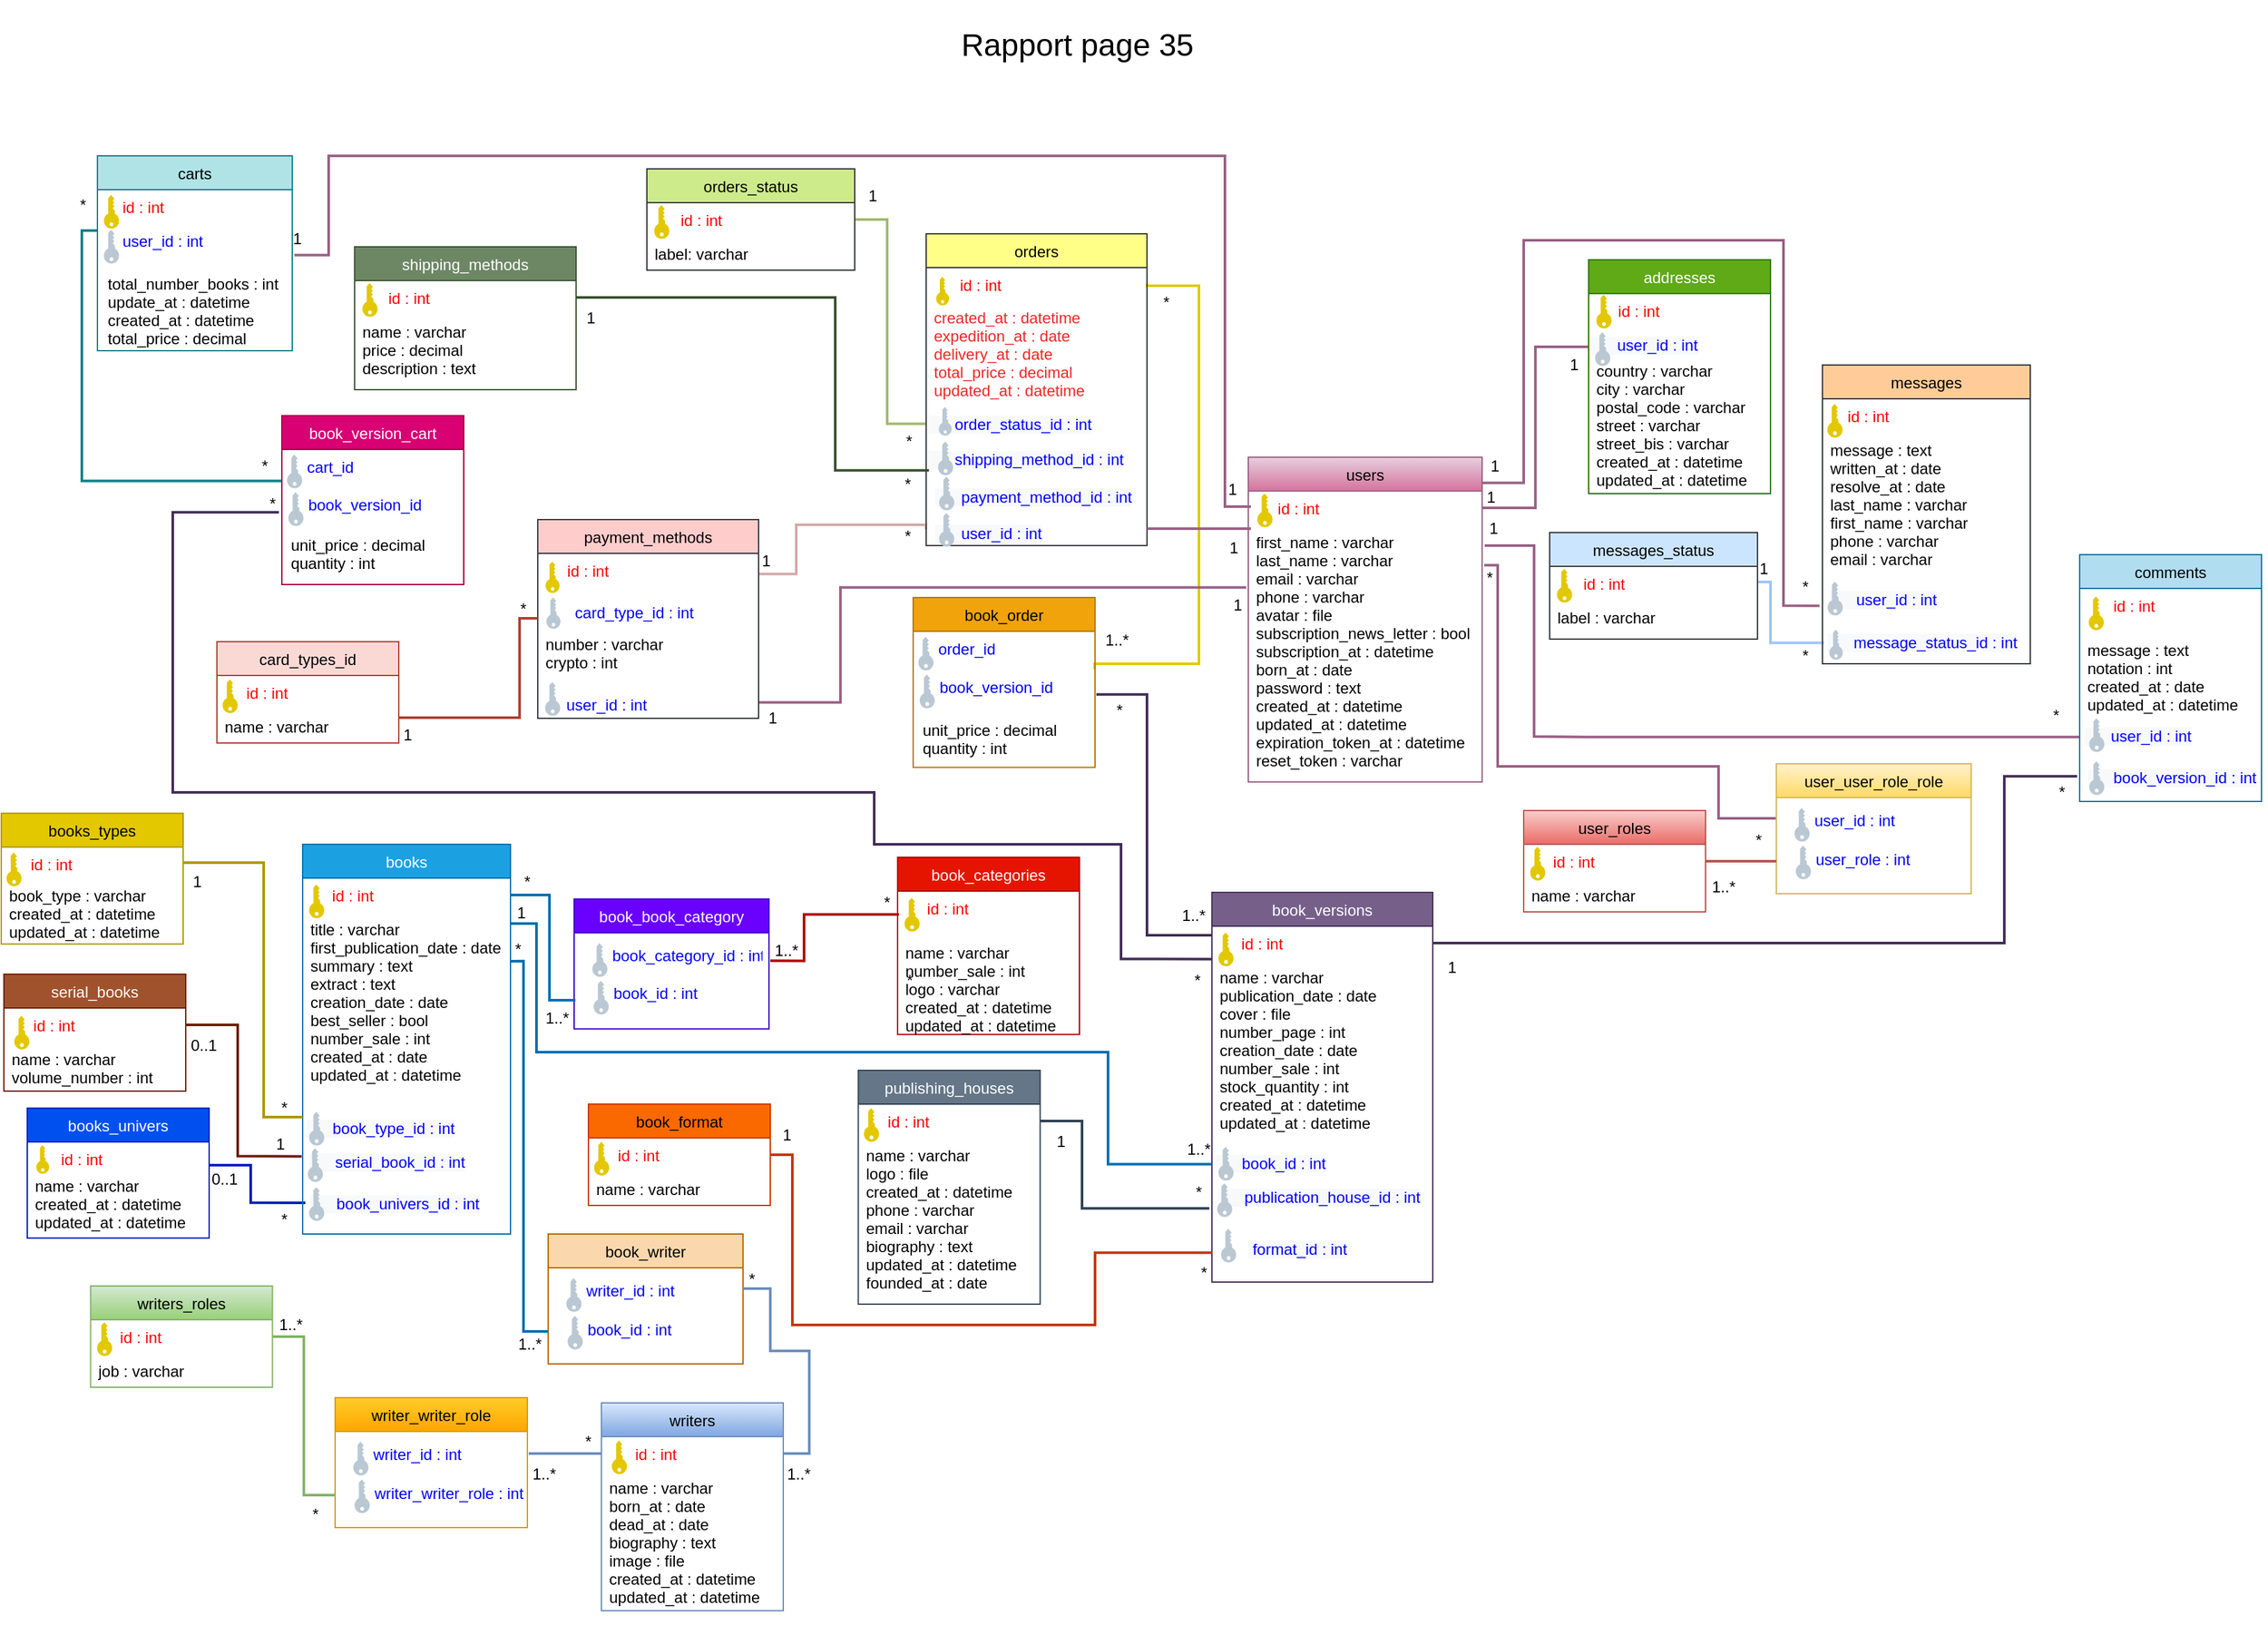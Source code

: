 <mxfile version="20.8.23" type="github">
  <diagram id="_L4seDgNO_HDqvERbjii" name="Page-1">
    <mxGraphModel dx="1843" dy="809" grid="1" gridSize="10" guides="1" tooltips="1" connect="1" arrows="1" fold="1" page="1" pageScale="1" pageWidth="1169" pageHeight="1654" math="0" shadow="0">
      <root>
        <mxCell id="0" />
        <mxCell id="1" parent="0" />
        <mxCell id="G9khIPw7my-z3GdnAK4o-62" style="edgeStyle=orthogonalEdgeStyle;rounded=0;orthogonalLoop=1;jettySize=auto;html=1;entryX=1;entryY=0.5;entryDx=0;entryDy=0;fontColor=#0000FF;exitX=0;exitY=0.75;exitDx=0;exitDy=0;endArrow=none;endFill=0;strokeWidth=2;fillColor=#e6d0de;gradientColor=#d5739d;strokeColor=#996185;" parent="1" source="G9khIPw7my-z3GdnAK4o-63" target="G9khIPw7my-z3GdnAK4o-10" edge="1">
          <mxGeometry relative="1" as="geometry" />
        </mxCell>
        <mxCell id="G9khIPw7my-z3GdnAK4o-69" value="&lt;font color=&quot;#000000&quot;&gt;1&lt;/font&gt;" style="text;html=1;strokeColor=none;fillColor=none;align=center;verticalAlign=middle;whiteSpace=wrap;rounded=0;fontColor=#FF0000;" parent="1" vertex="1">
          <mxGeometry x="1208" y="394" width="60" height="30" as="geometry" />
        </mxCell>
        <mxCell id="G9khIPw7my-z3GdnAK4o-70" value="&lt;font color=&quot;#000000&quot;&gt;1&lt;/font&gt;" style="text;html=1;strokeColor=none;fillColor=none;align=center;verticalAlign=middle;whiteSpace=wrap;rounded=0;fontColor=#FF0000;" parent="1" vertex="1">
          <mxGeometry x="1269.18" y="316" width="60" height="30" as="geometry" />
        </mxCell>
        <mxCell id="G9khIPw7my-z3GdnAK4o-74" value="&lt;font color=&quot;#000000&quot;&gt;1&lt;/font&gt;" style="text;html=1;strokeColor=none;fillColor=none;align=center;verticalAlign=middle;whiteSpace=wrap;rounded=0;fontColor=#FF0000;" parent="1" vertex="1">
          <mxGeometry x="1028" y="462.39" width="18" height="19" as="geometry" />
        </mxCell>
        <mxCell id="G9khIPw7my-z3GdnAK4o-75" value="&lt;font color=&quot;#000000&quot;&gt;1&lt;/font&gt;" style="text;html=1;strokeColor=none;fillColor=none;align=center;verticalAlign=middle;whiteSpace=wrap;rounded=0;fontColor=#FF0000;" parent="1" vertex="1">
          <mxGeometry x="1023" y="412" width="26" height="30" as="geometry" />
        </mxCell>
        <mxCell id="G9khIPw7my-z3GdnAK4o-84" style="edgeStyle=orthogonalEdgeStyle;rounded=0;orthogonalLoop=1;jettySize=auto;html=1;entryX=1;entryY=0.5;entryDx=0;entryDy=0;fontColor=#FF0000;endArrow=none;endFill=0;exitX=-0.005;exitY=0.759;exitDx=0;exitDy=0;exitPerimeter=0;strokeWidth=2;fillColor=#a0522d;strokeColor=#6D1F00;" parent="1" source="xDYkhGtBTXAUA9hG-mdH-13" target="G9khIPw7my-z3GdnAK4o-46" edge="1">
          <mxGeometry relative="1" as="geometry">
            <Array as="points">
              <mxPoint x="317" y="940" />
              <mxPoint x="270" y="940" />
              <mxPoint x="270" y="839" />
            </Array>
            <mxPoint x="1168" y="970" as="sourcePoint" />
          </mxGeometry>
        </mxCell>
        <mxCell id="G9khIPw7my-z3GdnAK4o-86" value="&lt;font color=&quot;#000000&quot;&gt;1&lt;/font&gt;" style="text;html=1;strokeColor=none;fillColor=none;align=center;verticalAlign=middle;whiteSpace=wrap;rounded=0;fontColor=#FF0000;" parent="1" vertex="1">
          <mxGeometry x="683" y="909.11" width="20" height="30" as="geometry" />
        </mxCell>
        <mxCell id="G9khIPw7my-z3GdnAK4o-95" style="edgeStyle=orthogonalEdgeStyle;rounded=0;orthogonalLoop=1;jettySize=auto;html=1;entryX=1;entryY=-0.045;entryDx=0;entryDy=0;fontColor=#FF0000;endArrow=none;endFill=0;strokeWidth=2;fillColor=#0050ef;strokeColor=#001DBC;entryPerimeter=0;exitX=0.013;exitY=0.903;exitDx=0;exitDy=0;exitPerimeter=0;" parent="1" source="xDYkhGtBTXAUA9hG-mdH-13" target="G9khIPw7my-z3GdnAK4o-92" edge="1">
          <mxGeometry relative="1" as="geometry">
            <Array as="points">
              <mxPoint x="280" y="976" />
              <mxPoint x="280" y="947" />
            </Array>
            <mxPoint x="319" y="763" as="sourcePoint" />
          </mxGeometry>
        </mxCell>
        <mxCell id="G9khIPw7my-z3GdnAK4o-98" value="&lt;font color=&quot;#000000&quot;&gt;*&lt;/font&gt;" style="text;html=1;strokeColor=none;fillColor=none;align=center;verticalAlign=middle;whiteSpace=wrap;rounded=0;fontColor=#FF0000;" parent="1" vertex="1">
          <mxGeometry x="275.65" y="973.97" width="60" height="30" as="geometry" />
        </mxCell>
        <mxCell id="AN9EAjbtdKbISoLZVyTg-6" value="" style="group" parent="1" vertex="1" connectable="0">
          <mxGeometry x="88" y="676.11" width="140" height="110" as="geometry" />
        </mxCell>
        <mxCell id="G9khIPw7my-z3GdnAK4o-25" value="books_types" style="swimlane;fontStyle=0;childLayout=stackLayout;horizontal=1;startSize=26;fillColor=#e3c800;horizontalStack=0;resizeParent=1;resizeParentMax=0;resizeLast=0;collapsible=1;marginBottom=0;fontColor=#000000;strokeColor=#B09500;" parent="AN9EAjbtdKbISoLZVyTg-6" vertex="1">
          <mxGeometry width="140" height="100.67" as="geometry" />
        </mxCell>
        <mxCell id="G9khIPw7my-z3GdnAK4o-26" value="     id : int" style="text;strokeColor=none;fillColor=none;align=left;verticalAlign=top;spacingLeft=4;spacingRight=4;overflow=hidden;rotatable=0;points=[[0,0.5],[1,0.5]];portConstraint=eastwest;fontColor=#FF0000;" parent="G9khIPw7my-z3GdnAK4o-25" vertex="1">
          <mxGeometry y="26" width="140" height="24" as="geometry" />
        </mxCell>
        <mxCell id="G9khIPw7my-z3GdnAK4o-27" value="book_type : varchar&#xa;created_at : datetime&#xa;updated_at : datetime" style="text;strokeColor=none;fillColor=none;align=left;verticalAlign=top;spacingLeft=4;spacingRight=4;overflow=hidden;rotatable=0;points=[[0,0.5],[1,0.5]];portConstraint=eastwest;" parent="G9khIPw7my-z3GdnAK4o-25" vertex="1">
          <mxGeometry y="50" width="140" height="50.67" as="geometry" />
        </mxCell>
        <mxCell id="G9khIPw7my-z3GdnAK4o-78" value="" style="points=[[0,0.5,0],[0.24,0,0],[0.5,0.28,0],[0.995,0.475,0],[0.5,0.72,0],[0.24,1,0]];verticalLabelPosition=bottom;sketch=0;html=1;verticalAlign=top;aspect=fixed;align=center;pointerEvents=1;shape=mxgraph.cisco19.key;fillColor=#e3c800;strokeColor=#B09500;fontColor=#000000;direction=north;" parent="AN9EAjbtdKbISoLZVyTg-6" vertex="1">
          <mxGeometry x="4" y="30.321" width="11.65" height="25.89" as="geometry" />
        </mxCell>
        <mxCell id="AN9EAjbtdKbISoLZVyTg-7" value="" style="group" parent="1" vertex="1" connectable="0">
          <mxGeometry x="90" y="800" width="140" height="90" as="geometry" />
        </mxCell>
        <mxCell id="G9khIPw7my-z3GdnAK4o-45" value="serial_books" style="swimlane;fontStyle=0;childLayout=stackLayout;horizontal=1;startSize=26;fillColor=#a0522d;horizontalStack=0;resizeParent=1;resizeParentMax=0;resizeLast=0;collapsible=1;marginBottom=0;fontColor=#ffffff;strokeColor=#6D1F00;" parent="AN9EAjbtdKbISoLZVyTg-7" vertex="1">
          <mxGeometry width="140" height="90" as="geometry" />
        </mxCell>
        <mxCell id="G9khIPw7my-z3GdnAK4o-46" value="     id : int" style="text;strokeColor=none;fillColor=none;align=left;verticalAlign=top;spacingLeft=4;spacingRight=4;overflow=hidden;rotatable=0;points=[[0,0.5],[1,0.5]];portConstraint=eastwest;fontColor=#FF0000;" parent="G9khIPw7my-z3GdnAK4o-45" vertex="1">
          <mxGeometry y="26" width="140" height="26" as="geometry" />
        </mxCell>
        <mxCell id="G9khIPw7my-z3GdnAK4o-47" value="name : varchar&#xa;volume_number : int" style="text;strokeColor=none;fillColor=none;align=left;verticalAlign=top;spacingLeft=4;spacingRight=4;overflow=hidden;rotatable=0;points=[[0,0.5],[1,0.5]];portConstraint=eastwest;" parent="G9khIPw7my-z3GdnAK4o-45" vertex="1">
          <mxGeometry y="52" width="140" height="38" as="geometry" />
        </mxCell>
        <mxCell id="G9khIPw7my-z3GdnAK4o-100" value="" style="points=[[0,0.5,0],[0.24,0,0],[0.5,0.28,0],[0.995,0.475,0],[0.5,0.72,0],[0.24,1,0]];verticalLabelPosition=bottom;sketch=0;html=1;verticalAlign=top;aspect=fixed;align=center;pointerEvents=1;shape=mxgraph.cisco19.key;fillColor=#e3c800;strokeColor=#B09500;fontColor=#000000;direction=north;" parent="AN9EAjbtdKbISoLZVyTg-7" vertex="1">
          <mxGeometry x="8" y="32.06" width="11.65" height="25.89" as="geometry" />
        </mxCell>
        <mxCell id="AN9EAjbtdKbISoLZVyTg-8" value="" style="group" parent="1" vertex="1" connectable="0">
          <mxGeometry x="108" y="903.11" width="140" height="110" as="geometry" />
        </mxCell>
        <mxCell id="G9khIPw7my-z3GdnAK4o-89" value="books_univers" style="swimlane;fontStyle=0;childLayout=stackLayout;horizontal=1;startSize=26;fillColor=#0050ef;horizontalStack=0;resizeParent=1;resizeParentMax=0;resizeLast=0;collapsible=1;marginBottom=0;fontColor=#ffffff;strokeColor=#001DBC;" parent="AN9EAjbtdKbISoLZVyTg-8" vertex="1">
          <mxGeometry width="140" height="99.998" as="geometry" />
        </mxCell>
        <mxCell id="G9khIPw7my-z3GdnAK4o-91" value="      id : int" style="text;strokeColor=none;fillColor=none;align=left;verticalAlign=top;spacingLeft=4;spacingRight=4;overflow=hidden;rotatable=0;points=[[0,0.5],[1,0.5]];portConstraint=eastwest;fontColor=#FF0000;" parent="G9khIPw7my-z3GdnAK4o-89" vertex="1">
          <mxGeometry y="26" width="140" height="20.308" as="geometry" />
        </mxCell>
        <mxCell id="G9khIPw7my-z3GdnAK4o-92" value="name : varchar&#xa;created_at : datetime&#xa;updated_at : datetime" style="text;strokeColor=none;fillColor=none;align=left;verticalAlign=top;spacingLeft=4;spacingRight=4;overflow=hidden;rotatable=0;points=[[0,0.5],[1,0.5]];portConstraint=eastwest;" parent="G9khIPw7my-z3GdnAK4o-89" vertex="1">
          <mxGeometry y="46.308" width="140" height="53.69" as="geometry" />
        </mxCell>
        <mxCell id="G9khIPw7my-z3GdnAK4o-99" value="" style="points=[[0,0.5,0],[0.24,0,0],[0.5,0.28,0],[0.995,0.475,0],[0.5,0.72,0],[0.24,1,0]];verticalLabelPosition=bottom;sketch=0;html=1;verticalAlign=top;aspect=fixed;align=center;pointerEvents=1;shape=mxgraph.cisco19.key;fillColor=#e3c800;strokeColor=#B09500;fontColor=#000000;direction=north;" parent="AN9EAjbtdKbISoLZVyTg-8" vertex="1">
          <mxGeometry x="7" y="28.564" width="9.858" height="21.907" as="geometry" />
        </mxCell>
        <mxCell id="AN9EAjbtdKbISoLZVyTg-9" value="" style="group" parent="1" vertex="1" connectable="0">
          <mxGeometry x="1310" y="250" width="140" height="180" as="geometry" />
        </mxCell>
        <mxCell id="G9khIPw7my-z3GdnAK4o-17" value="addresses" style="swimlane;fontStyle=0;childLayout=stackLayout;horizontal=1;startSize=26;fillColor=#60a917;horizontalStack=0;resizeParent=1;resizeParentMax=0;resizeLast=0;collapsible=1;marginBottom=0;fontColor=#ffffff;strokeColor=#2D7600;" parent="AN9EAjbtdKbISoLZVyTg-9" vertex="1">
          <mxGeometry width="140" height="180" as="geometry" />
        </mxCell>
        <mxCell id="G9khIPw7my-z3GdnAK4o-18" value="     id : int" style="text;strokeColor=none;fillColor=none;align=left;verticalAlign=top;spacingLeft=4;spacingRight=4;overflow=hidden;rotatable=0;points=[[0,0.5],[1,0.5]];portConstraint=eastwest;fontColor=#FF0000;" parent="G9khIPw7my-z3GdnAK4o-17" vertex="1">
          <mxGeometry y="26" width="140" height="26" as="geometry" />
        </mxCell>
        <mxCell id="G9khIPw7my-z3GdnAK4o-63" value="&lt;font style=&quot;font-family: Helvetica; font-size: 12px; font-style: normal; font-variant-ligatures: normal; font-variant-caps: normal; font-weight: 400; letter-spacing: normal; orphans: 2; text-align: left; text-indent: 0px; text-transform: none; widows: 2; word-spacing: 0px; -webkit-text-stroke-width: 0px; background-color: rgb(248, 249, 250); text-decoration-thickness: initial; text-decoration-style: initial; text-decoration-color: initial;&quot; color=&quot;#0000ff&quot;&gt;&lt;span style=&quot;font-family: Helvetica; font-size: 12px; font-style: normal; font-variant-ligatures: normal; font-variant-caps: normal; font-weight: 400; letter-spacing: normal; orphans: 2; text-align: left; text-indent: 0px; text-transform: none; widows: 2; word-spacing: 0px; -webkit-text-stroke-width: 0px; background-color: rgb(248, 249, 250); text-decoration-thickness: initial; text-decoration-style: initial; text-decoration-color: initial; float: none; display: inline !important;&quot;&gt;&amp;nbsp; &amp;nbsp; &amp;nbsp; user_id : int&lt;/span&gt;&lt;br style=&quot;padding: 0px; margin: 0px; font-family: Helvetica; font-size: 12px; font-style: normal; font-variant-ligatures: normal; font-variant-caps: normal; font-weight: 400; letter-spacing: normal; orphans: 2; text-align: left; text-indent: 0px; text-transform: none; widows: 2; word-spacing: 0px; -webkit-text-stroke-width: 0px; background-color: rgb(248, 249, 250); text-decoration-thickness: initial; text-decoration-style: initial; text-decoration-color: initial;&quot;&gt;&lt;/font&gt;" style="text;whiteSpace=wrap;html=1;fontColor=#0000FF;" parent="G9khIPw7my-z3GdnAK4o-17" vertex="1">
          <mxGeometry y="52" width="140" height="20" as="geometry" />
        </mxCell>
        <mxCell id="G9khIPw7my-z3GdnAK4o-19" value="country : varchar&#xa;city : varchar&#xa;postal_code : varchar&#xa;street : varchar&#xa;street_bis : varchar&#xa;created_at : datetime&#xa;updated_at : datetime" style="text;strokeColor=none;fillColor=none;align=left;verticalAlign=top;spacingLeft=4;spacingRight=4;overflow=hidden;rotatable=0;points=[[0,0.5],[1,0.5]];portConstraint=eastwest;" parent="G9khIPw7my-z3GdnAK4o-17" vertex="1">
          <mxGeometry y="72" width="140" height="108" as="geometry" />
        </mxCell>
        <mxCell id="G9khIPw7my-z3GdnAK4o-55" value="" style="points=[[0,0.5,0],[0.24,0,0],[0.5,0.28,0],[0.995,0.475,0],[0.5,0.72,0],[0.24,1,0]];verticalLabelPosition=bottom;sketch=0;html=1;verticalAlign=top;aspect=fixed;align=center;pointerEvents=1;shape=mxgraph.cisco19.key;fillColor=#e3c800;strokeColor=#B09500;fontColor=#000000;direction=north;" parent="AN9EAjbtdKbISoLZVyTg-9" vertex="1">
          <mxGeometry x="6" y="27" width="11.65" height="25.89" as="geometry" />
        </mxCell>
        <mxCell id="G9khIPw7my-z3GdnAK4o-56" value="" style="points=[[0,0.5,0],[0.24,0,0],[0.5,0.28,0],[0.995,0.475,0],[0.5,0.72,0],[0.24,1,0]];verticalLabelPosition=bottom;sketch=0;html=1;verticalAlign=top;aspect=fixed;align=center;pointerEvents=1;shape=mxgraph.cisco19.key;fillColor=#bac8d3;strokeColor=#23445d;direction=north;" parent="AN9EAjbtdKbISoLZVyTg-9" vertex="1">
          <mxGeometry x="5" y="55.89" width="11.65" height="25.89" as="geometry" />
        </mxCell>
        <mxCell id="AN9EAjbtdKbISoLZVyTg-10" value="" style="group" parent="1" vertex="1" connectable="0">
          <mxGeometry x="1048" y="402" width="180" height="250" as="geometry" />
        </mxCell>
        <mxCell id="G9khIPw7my-z3GdnAK4o-9" value="users" style="swimlane;fontStyle=0;childLayout=stackLayout;horizontal=1;startSize=26;fillColor=#e6d0de;horizontalStack=0;resizeParent=1;resizeParentMax=0;resizeLast=0;collapsible=1;marginBottom=0;gradientColor=#d5739d;strokeColor=#996185;" parent="AN9EAjbtdKbISoLZVyTg-10" vertex="1">
          <mxGeometry width="180" height="250" as="geometry" />
        </mxCell>
        <mxCell id="G9khIPw7my-z3GdnAK4o-10" value="     id : int" style="text;strokeColor=none;fillColor=none;align=left;verticalAlign=top;spacingLeft=4;spacingRight=4;overflow=hidden;rotatable=0;points=[[0,0.5],[1,0.5]];portConstraint=eastwest;fontColor=#FF0000;" parent="G9khIPw7my-z3GdnAK4o-9" vertex="1">
          <mxGeometry y="26" width="180" height="26" as="geometry" />
        </mxCell>
        <mxCell id="G9khIPw7my-z3GdnAK4o-11" value="first_name : varchar&#xa;last_name : varchar&#xa;email : varchar&#xa;phone : varchar&#xa;avatar : file&#xa;subscription_news_letter : bool&#xa;subscription_at : datetime&#xa;born_at : date&#xa;password : text&#xa;created_at : datetime&#xa;updated_at : datetime&#xa;expiration_token_at : datetime&#xa;reset_token : varchar&#xa;   " style="text;strokeColor=none;fillColor=none;align=left;verticalAlign=top;spacingLeft=4;spacingRight=4;overflow=hidden;rotatable=0;points=[[0,0.5],[1,0.5]];portConstraint=eastwest;fontColor=#000000;" parent="G9khIPw7my-z3GdnAK4o-9" vertex="1">
          <mxGeometry y="52" width="180" height="198" as="geometry" />
        </mxCell>
        <mxCell id="G9khIPw7my-z3GdnAK4o-53" value="" style="points=[[0,0.5,0],[0.24,0,0],[0.5,0.28,0],[0.995,0.475,0],[0.5,0.72,0],[0.24,1,0]];verticalLabelPosition=bottom;sketch=0;html=1;verticalAlign=top;aspect=fixed;align=center;pointerEvents=1;shape=mxgraph.cisco19.key;fillColor=#e3c800;strokeColor=#B09500;fontColor=#000000;direction=north;" parent="AN9EAjbtdKbISoLZVyTg-10" vertex="1">
          <mxGeometry x="7" y="28" width="11.65" height="25.89" as="geometry" />
        </mxCell>
        <mxCell id="AN9EAjbtdKbISoLZVyTg-14" value="" style="group" parent="1" vertex="1" connectable="0">
          <mxGeometry x="550" y="1130" width="140" height="170" as="geometry" />
        </mxCell>
        <mxCell id="G9khIPw7my-z3GdnAK4o-37" value="writers" style="swimlane;fontStyle=0;childLayout=stackLayout;horizontal=1;startSize=26;fillColor=#dae8fc;horizontalStack=0;resizeParent=1;resizeParentMax=0;resizeLast=0;collapsible=1;marginBottom=0;gradientColor=#7ea6e0;strokeColor=#6c8ebf;" parent="AN9EAjbtdKbISoLZVyTg-14" vertex="1">
          <mxGeometry width="140" height="160" as="geometry" />
        </mxCell>
        <mxCell id="G9khIPw7my-z3GdnAK4o-38" value="      id : int" style="text;strokeColor=none;fillColor=none;align=left;verticalAlign=top;spacingLeft=4;spacingRight=4;overflow=hidden;rotatable=0;points=[[0,0.5],[1,0.5]];portConstraint=eastwest;fontColor=#FF0000;" parent="G9khIPw7my-z3GdnAK4o-37" vertex="1">
          <mxGeometry y="26" width="140" height="26" as="geometry" />
        </mxCell>
        <mxCell id="G9khIPw7my-z3GdnAK4o-39" value="name : varchar&#xa;born_at : date&#xa;dead_at : date&#xa;biography : text&#xa;image : file&#xa;created_at : datetime&#xa;updated_at : datetime" style="text;strokeColor=none;fillColor=none;align=left;verticalAlign=top;spacingLeft=4;spacingRight=4;overflow=hidden;rotatable=0;points=[[0,0.5],[1,0.5]];portConstraint=eastwest;" parent="G9khIPw7my-z3GdnAK4o-37" vertex="1">
          <mxGeometry y="52" width="140" height="108" as="geometry" />
        </mxCell>
        <mxCell id="AN9EAjbtdKbISoLZVyTg-13" value="" style="points=[[0,0.5,0],[0.24,0,0],[0.5,0.28,0],[0.995,0.475,0],[0.5,0.72,0],[0.24,1,0]];verticalLabelPosition=bottom;sketch=0;html=1;verticalAlign=top;aspect=fixed;align=center;pointerEvents=1;shape=mxgraph.cisco19.key;fillColor=#e3c800;strokeColor=#B09500;fontColor=#000000;direction=north;" parent="AN9EAjbtdKbISoLZVyTg-14" vertex="1">
          <mxGeometry x="8" y="29" width="11.65" height="25.89" as="geometry" />
        </mxCell>
        <mxCell id="AN9EAjbtdKbISoLZVyTg-17" value="" style="group" parent="1" vertex="1" connectable="0">
          <mxGeometry x="1020" y="737" width="180" height="360" as="geometry" />
        </mxCell>
        <mxCell id="AN9EAjbtdKbISoLZVyTg-5" value="" style="group" parent="AN9EAjbtdKbISoLZVyTg-17" vertex="1" connectable="0">
          <mxGeometry width="180" height="360" as="geometry" />
        </mxCell>
        <mxCell id="G9khIPw7my-z3GdnAK4o-1" value="book_versions" style="swimlane;fontStyle=0;childLayout=stackLayout;horizontal=1;startSize=26;horizontalStack=0;resizeParent=1;resizeParentMax=0;resizeLast=0;collapsible=1;marginBottom=0;fillColor=#76608a;fontColor=#ffffff;strokeColor=#432D57;" parent="AN9EAjbtdKbISoLZVyTg-5" vertex="1">
          <mxGeometry width="170" height="300" as="geometry" />
        </mxCell>
        <mxCell id="G9khIPw7my-z3GdnAK4o-2" value="     id : int" style="text;strokeColor=none;fillColor=none;align=left;verticalAlign=top;spacingLeft=4;spacingRight=4;overflow=hidden;rotatable=0;points=[[0,0.5],[1,0.5]];portConstraint=eastwest;fontColor=#FF0000;" parent="G9khIPw7my-z3GdnAK4o-1" vertex="1">
          <mxGeometry y="26" width="170" height="26" as="geometry" />
        </mxCell>
        <mxCell id="G9khIPw7my-z3GdnAK4o-3" value="name : varchar&#xa;publication_date : date&#xa;cover : file&#xa;number_page : int&#xa;creation_date : date&#xa;number_sale : int&#xa;stock_quantity : int&#xa;created_at : datetime&#xa;updated_at : datetime" style="text;strokeColor=none;fillColor=none;align=left;verticalAlign=top;spacingLeft=4;spacingRight=4;overflow=hidden;rotatable=0;points=[[0,0.5],[1,0.5]];portConstraint=eastwest;" parent="G9khIPw7my-z3GdnAK4o-1" vertex="1">
          <mxGeometry y="52" width="170" height="248" as="geometry" />
        </mxCell>
        <mxCell id="G9khIPw7my-z3GdnAK4o-76" value="" style="points=[[0,0.5,0],[0.24,0,0],[0.5,0.28,0],[0.995,0.475,0],[0.5,0.72,0],[0.24,1,0]];verticalLabelPosition=bottom;sketch=0;html=1;verticalAlign=top;aspect=fixed;align=center;pointerEvents=1;shape=mxgraph.cisco19.key;fillColor=#e3c800;strokeColor=#B09500;fontColor=#000000;direction=north;" parent="AN9EAjbtdKbISoLZVyTg-5" vertex="1">
          <mxGeometry x="5" y="31" width="11.65" height="25.89" as="geometry" />
        </mxCell>
        <mxCell id="G9khIPw7my-z3GdnAK4o-77" value="&lt;font style=&quot;font-family: Helvetica; font-size: 12px; font-style: normal; font-variant-ligatures: normal; font-variant-caps: normal; font-weight: 400; letter-spacing: normal; orphans: 2; text-align: left; text-indent: 0px; text-transform: none; widows: 2; word-spacing: 0px; -webkit-text-stroke-width: 0px; background-color: rgb(248, 249, 250); text-decoration-thickness: initial; text-decoration-style: initial; text-decoration-color: initial;&quot; color=&quot;#0000ff&quot;&gt;&lt;span style=&quot;font-family: Helvetica; font-size: 12px; font-style: normal; font-variant-ligatures: normal; font-variant-caps: normal; font-weight: 400; letter-spacing: normal; orphans: 2; text-align: left; text-indent: 0px; text-transform: none; widows: 2; word-spacing: 0px; -webkit-text-stroke-width: 0px; background-color: rgb(248, 249, 250); text-decoration-thickness: initial; text-decoration-style: initial; text-decoration-color: initial; float: none; display: inline !important;&quot;&gt;&amp;nbsp; &amp;nbsp; &amp;nbsp; book_id : int&lt;/span&gt;&lt;br style=&quot;padding: 0px; margin: 0px; font-family: Helvetica; font-size: 12px; font-style: normal; font-variant-ligatures: normal; font-variant-caps: normal; font-weight: 400; letter-spacing: normal; orphans: 2; text-align: left; text-indent: 0px; text-transform: none; widows: 2; word-spacing: 0px; -webkit-text-stroke-width: 0px; background-color: rgb(248, 249, 250); text-decoration-thickness: initial; text-decoration-style: initial; text-decoration-color: initial;&quot;&gt;&lt;/font&gt;" style="text;whiteSpace=wrap;html=1;fontColor=#0000FF;" parent="AN9EAjbtdKbISoLZVyTg-5" vertex="1">
          <mxGeometry x="0.83" y="195" width="140" height="20" as="geometry" />
        </mxCell>
        <mxCell id="G9khIPw7my-z3GdnAK4o-82" value="&lt;font style=&quot;font-family: Helvetica; font-size: 12px; font-style: normal; font-variant-ligatures: normal; font-variant-caps: normal; font-weight: 400; letter-spacing: normal; orphans: 2; text-align: left; text-indent: 0px; text-transform: none; widows: 2; word-spacing: 0px; -webkit-text-stroke-width: 0px; background-color: rgb(248, 249, 250); text-decoration-thickness: initial; text-decoration-style: initial; text-decoration-color: initial;&quot; color=&quot;#0000ff&quot;&gt;&lt;span style=&quot;font-family: Helvetica; font-size: 12px; font-style: normal; font-variant-ligatures: normal; font-variant-caps: normal; font-weight: 400; letter-spacing: normal; orphans: 2; text-align: left; text-indent: 0px; text-transform: none; widows: 2; word-spacing: 0px; -webkit-text-stroke-width: 0px; background-color: rgb(248, 249, 250); text-decoration-thickness: initial; text-decoration-style: initial; text-decoration-color: initial; float: none; display: inline !important;&quot;&gt;&amp;nbsp; &amp;nbsp; &amp;nbsp; publication_house_id : int&lt;/span&gt;&lt;br style=&quot;padding: 0px; margin: 0px; font-family: Helvetica; font-size: 12px; font-style: normal; font-variant-ligatures: normal; font-variant-caps: normal; font-weight: 400; letter-spacing: normal; orphans: 2; text-align: left; text-indent: 0px; text-transform: none; widows: 2; word-spacing: 0px; -webkit-text-stroke-width: 0px; background-color: rgb(248, 249, 250); text-decoration-thickness: initial; text-decoration-style: initial; text-decoration-color: initial;&quot;&gt;&lt;/font&gt;" style="text;whiteSpace=wrap;html=1;fontColor=#0000FF;" parent="AN9EAjbtdKbISoLZVyTg-5" vertex="1">
          <mxGeometry x="2.83" y="221" width="167.17" height="20" as="geometry" />
        </mxCell>
        <mxCell id="G9khIPw7my-z3GdnAK4o-87" value="" style="points=[[0,0.5,0],[0.24,0,0],[0.5,0.28,0],[0.995,0.475,0],[0.5,0.72,0],[0.24,1,0]];verticalLabelPosition=bottom;sketch=0;html=1;verticalAlign=top;aspect=fixed;align=center;pointerEvents=1;shape=mxgraph.cisco19.key;fillColor=#bac8d3;strokeColor=#23445d;direction=north;" parent="AN9EAjbtdKbISoLZVyTg-5" vertex="1">
          <mxGeometry x="5" y="196" width="11.65" height="25.89" as="geometry" />
        </mxCell>
        <mxCell id="G9khIPw7my-z3GdnAK4o-88" value="" style="points=[[0,0.5,0],[0.24,0,0],[0.5,0.28,0],[0.995,0.475,0],[0.5,0.72,0],[0.24,1,0]];verticalLabelPosition=bottom;sketch=0;html=1;verticalAlign=top;aspect=fixed;align=center;pointerEvents=1;shape=mxgraph.cisco19.key;fillColor=#bac8d3;strokeColor=#23445d;direction=north;" parent="AN9EAjbtdKbISoLZVyTg-5" vertex="1">
          <mxGeometry x="4" y="224.05" width="11.65" height="25.89" as="geometry" />
        </mxCell>
        <mxCell id="AN9EAjbtdKbISoLZVyTg-16" value="" style="points=[[0,0.5,0],[0.24,0,0],[0.5,0.28,0],[0.995,0.475,0],[0.5,0.72,0],[0.24,1,0]];verticalLabelPosition=bottom;sketch=0;html=1;verticalAlign=top;aspect=fixed;align=center;pointerEvents=1;shape=mxgraph.cisco19.key;fillColor=#bac8d3;strokeColor=#23445d;direction=north;" parent="AN9EAjbtdKbISoLZVyTg-17" vertex="1">
          <mxGeometry x="7" y="259.06" width="11.65" height="25.89" as="geometry" />
        </mxCell>
        <mxCell id="AN9EAjbtdKbISoLZVyTg-36" style="edgeStyle=orthogonalEdgeStyle;rounded=0;orthogonalLoop=1;jettySize=auto;html=1;exitX=0.003;exitY=0.618;exitDx=0;exitDy=0;fontColor=#FF0000;endArrow=none;endFill=0;exitPerimeter=0;strokeWidth=2;fillColor=#e6d0de;gradientColor=#d5739d;strokeColor=#996185;" parent="1" source="G9khIPw7my-z3GdnAK4o-35" edge="1">
          <mxGeometry relative="1" as="geometry">
            <Array as="points">
              <mxPoint x="1308" y="617" />
              <mxPoint x="1268" y="617" />
              <mxPoint x="1268" y="470" />
            </Array>
            <mxPoint x="1230" y="470" as="targetPoint" />
          </mxGeometry>
        </mxCell>
        <mxCell id="AN9EAjbtdKbISoLZVyTg-34" value="&lt;font color=&quot;#000000&quot;&gt;*&lt;/font&gt;" style="text;html=1;strokeColor=none;fillColor=none;align=center;verticalAlign=middle;whiteSpace=wrap;rounded=0;fontColor=#FF0000;" parent="1" vertex="1">
          <mxGeometry x="1659" y="645" width="30.83" height="30" as="geometry" />
        </mxCell>
        <mxCell id="AN9EAjbtdKbISoLZVyTg-35" value="&lt;font color=&quot;#000000&quot;&gt;1&lt;/font&gt;" style="text;html=1;strokeColor=none;fillColor=none;align=center;verticalAlign=middle;whiteSpace=wrap;rounded=0;fontColor=#FF0000;" parent="1" vertex="1">
          <mxGeometry x="478" y="738.11" width="21" height="30" as="geometry" />
        </mxCell>
        <mxCell id="AN9EAjbtdKbISoLZVyTg-37" value="&lt;font color=&quot;#000000&quot;&gt;*&lt;/font&gt;" style="text;html=1;strokeColor=none;fillColor=none;align=center;verticalAlign=middle;whiteSpace=wrap;rounded=0;fontColor=#FF0000;" parent="1" vertex="1">
          <mxGeometry x="1659" y="590" width="22" height="22" as="geometry" />
        </mxCell>
        <mxCell id="AN9EAjbtdKbISoLZVyTg-38" value="&lt;font color=&quot;#000000&quot;&gt;1&lt;/font&gt;" style="text;html=1;strokeColor=none;fillColor=none;align=center;verticalAlign=middle;whiteSpace=wrap;rounded=0;fontColor=#FF0000;" parent="1" vertex="1">
          <mxGeometry x="1207" y="447.89" width="60" height="18" as="geometry" />
        </mxCell>
        <mxCell id="AN9EAjbtdKbISoLZVyTg-43" style="edgeStyle=orthogonalEdgeStyle;rounded=0;orthogonalLoop=1;jettySize=auto;html=1;entryX=1;entryY=0.5;entryDx=0;entryDy=0;fontColor=#FF0000;exitX=-0.014;exitY=0.851;exitDx=0;exitDy=0;exitPerimeter=0;endArrow=none;endFill=0;strokeWidth=2;fillColor=#76608a;strokeColor=#432D57;" parent="1" source="G9khIPw7my-z3GdnAK4o-35" target="G9khIPw7my-z3GdnAK4o-2" edge="1">
          <mxGeometry relative="1" as="geometry">
            <Array as="points">
              <mxPoint x="1630" y="648" />
              <mxPoint x="1630" y="776" />
            </Array>
          </mxGeometry>
        </mxCell>
        <mxCell id="xDYkhGtBTXAUA9hG-mdH-46" style="edgeStyle=orthogonalEdgeStyle;rounded=0;orthogonalLoop=1;jettySize=auto;html=1;entryX=0.22;entryY=-0.338;entryDx=0;entryDy=0;entryPerimeter=0;strokeColor=#0e8088;strokeWidth=2;endArrow=none;endFill=0;fillColor=#b0e3e6;exitX=0;exitY=0.056;exitDx=0;exitDy=0;exitPerimeter=0;" parent="1" source="G9khIPw7my-z3GdnAK4o-7" target="AN9EAjbtdKbISoLZVyTg-54" edge="1">
          <mxGeometry relative="1" as="geometry">
            <mxPoint x="-10" y="490" as="sourcePoint" />
            <Array as="points">
              <mxPoint x="150" y="227" />
              <mxPoint x="150" y="420" />
            </Array>
          </mxGeometry>
        </mxCell>
        <mxCell id="AN9EAjbtdKbISoLZVyTg-47" style="edgeStyle=orthogonalEdgeStyle;rounded=0;orthogonalLoop=1;jettySize=auto;html=1;fontColor=#0000FF;endArrow=none;endFill=0;exitX=1.011;exitY=0.249;exitDx=0;exitDy=0;exitPerimeter=0;strokeWidth=2;fillColor=#e6d0de;gradientColor=#d5739d;strokeColor=#996185;" parent="1" source="G9khIPw7my-z3GdnAK4o-7" edge="1">
          <mxGeometry relative="1" as="geometry">
            <Array as="points">
              <mxPoint x="340" y="246" />
              <mxPoint x="340" y="170" />
              <mxPoint x="1030" y="170" />
              <mxPoint x="1030" y="440" />
              <mxPoint x="1048" y="440" />
            </Array>
            <mxPoint x="1050" y="440" as="targetPoint" />
          </mxGeometry>
        </mxCell>
        <mxCell id="AN9EAjbtdKbISoLZVyTg-57" style="edgeStyle=orthogonalEdgeStyle;rounded=0;orthogonalLoop=1;jettySize=auto;html=1;exitX=0.407;exitY=-0.625;exitDx=0;exitDy=0;fontColor=#0000FF;endArrow=none;endFill=0;strokeWidth=2;fillColor=#76608a;strokeColor=#432D57;entryX=0.215;entryY=-0.458;entryDx=0;entryDy=0;entryPerimeter=0;exitPerimeter=0;" parent="1" source="AN9EAjbtdKbISoLZVyTg-56" target="G9khIPw7my-z3GdnAK4o-76" edge="1">
          <mxGeometry relative="1" as="geometry">
            <mxPoint x="1020" y="788" as="targetPoint" />
            <Array as="points">
              <mxPoint x="220" y="444" />
              <mxPoint x="220" y="660" />
              <mxPoint x="760" y="660" />
              <mxPoint x="760" y="700" />
              <mxPoint x="950" y="700" />
              <mxPoint x="950" y="788" />
            </Array>
          </mxGeometry>
        </mxCell>
        <mxCell id="AN9EAjbtdKbISoLZVyTg-74" value="" style="group" parent="1" vertex="1" connectable="0">
          <mxGeometry x="620" y="700" width="163.35" height="159" as="geometry" />
        </mxCell>
        <mxCell id="AN9EAjbtdKbISoLZVyTg-73" value="" style="points=[[0,0.5,0],[0.24,0,0],[0.5,0.28,0],[0.995,0.475,0],[0.5,0.72,0],[0.24,1,0]];verticalLabelPosition=bottom;sketch=0;html=1;verticalAlign=top;aspect=fixed;align=center;pointerEvents=1;shape=mxgraph.cisco19.key;fillColor=#e3c800;strokeColor=#B09500;fontColor=#000000;direction=north;" parent="AN9EAjbtdKbISoLZVyTg-74" vertex="1">
          <mxGeometry x="163.35" y="41.285" width="11.65" height="25.89" as="geometry" />
        </mxCell>
        <mxCell id="AN9EAjbtdKbISoLZVyTg-92" value="" style="group" parent="AN9EAjbtdKbISoLZVyTg-74" vertex="1" connectable="0">
          <mxGeometry x="-91" y="42.17" width="151" height="100" as="geometry" />
        </mxCell>
        <mxCell id="AN9EAjbtdKbISoLZVyTg-75" value="book_book_category" style="swimlane;fontStyle=0;childLayout=stackLayout;horizontal=1;startSize=26;fillColor=#6a00ff;horizontalStack=0;resizeParent=1;resizeParentMax=0;resizeLast=0;collapsible=1;marginBottom=0;fontColor=#ffffff;strokeColor=#3700CC;" parent="AN9EAjbtdKbISoLZVyTg-92" vertex="1">
          <mxGeometry width="150" height="100" as="geometry" />
        </mxCell>
        <mxCell id="AN9EAjbtdKbISoLZVyTg-79" value="    book_category_id : int" style="text;strokeColor=none;fillColor=none;align=left;verticalAlign=top;spacingLeft=4;spacingRight=4;overflow=hidden;rotatable=0;points=[[0,0.5],[1,0.5]];portConstraint=eastwest;fontColor=#0000FF;" parent="AN9EAjbtdKbISoLZVyTg-92" vertex="1">
          <mxGeometry x="10" y="30" width="140" height="64" as="geometry" />
        </mxCell>
        <mxCell id="AN9EAjbtdKbISoLZVyTg-80" value="" style="points=[[0,0.5,0],[0.24,0,0],[0.5,0.28,0],[0.995,0.475,0],[0.5,0.72,0],[0.24,1,0]];verticalLabelPosition=bottom;sketch=0;html=1;verticalAlign=top;aspect=fixed;align=center;pointerEvents=1;shape=mxgraph.cisco19.key;fillColor=#bac8d3;strokeColor=#23445d;direction=north;" parent="AN9EAjbtdKbISoLZVyTg-92" vertex="1">
          <mxGeometry x="14" y="34" width="11.65" height="25.89" as="geometry" />
        </mxCell>
        <mxCell id="AN9EAjbtdKbISoLZVyTg-81" value="    book_id : int" style="text;strokeColor=none;fillColor=none;align=left;verticalAlign=top;spacingLeft=4;spacingRight=4;overflow=hidden;rotatable=0;points=[[0,0.5],[1,0.5]];portConstraint=eastwest;fontColor=#0000FF;" parent="AN9EAjbtdKbISoLZVyTg-92" vertex="1">
          <mxGeometry x="11" y="59" width="140" height="38" as="geometry" />
        </mxCell>
        <mxCell id="AN9EAjbtdKbISoLZVyTg-82" value="" style="points=[[0,0.5,0],[0.24,0,0],[0.5,0.28,0],[0.995,0.475,0],[0.5,0.72,0],[0.24,1,0]];verticalLabelPosition=bottom;sketch=0;html=1;verticalAlign=top;aspect=fixed;align=center;pointerEvents=1;shape=mxgraph.cisco19.key;fillColor=#bac8d3;strokeColor=#23445d;direction=north;" parent="AN9EAjbtdKbISoLZVyTg-92" vertex="1">
          <mxGeometry x="15" y="63" width="11.65" height="25.89" as="geometry" />
        </mxCell>
        <mxCell id="AN9EAjbtdKbISoLZVyTg-121" value="&lt;font color=&quot;#000000&quot;&gt;1..*&lt;/font&gt;" style="text;html=1;strokeColor=none;fillColor=none;align=center;verticalAlign=middle;whiteSpace=wrap;rounded=0;fontColor=#FF0000;" parent="AN9EAjbtdKbISoLZVyTg-74" vertex="1">
          <mxGeometry x="60" y="67.17" width="25" height="30" as="geometry" />
        </mxCell>
        <mxCell id="AN9EAjbtdKbISoLZVyTg-84" style="edgeStyle=orthogonalEdgeStyle;rounded=0;orthogonalLoop=1;jettySize=auto;html=1;entryX=0;entryY=0.75;entryDx=0;entryDy=0;fontColor=#FF0000;endArrow=none;endFill=0;fillColor=#e51400;strokeColor=#B20000;strokeWidth=2;exitX=0.509;exitY=-0.373;exitDx=0;exitDy=0;exitPerimeter=0;" parent="AN9EAjbtdKbISoLZVyTg-74" source="AN9EAjbtdKbISoLZVyTg-73" target="AN9EAjbtdKbISoLZVyTg-121" edge="1">
          <mxGeometry relative="1" as="geometry">
            <mxPoint x="180" y="90" as="sourcePoint" />
            <Array as="points">
              <mxPoint x="86" y="54" />
              <mxPoint x="86" y="90" />
            </Array>
          </mxGeometry>
        </mxCell>
        <mxCell id="G9khIPw7my-z3GdnAK4o-81" value="&lt;font color=&quot;#000000&quot;&gt;*&lt;/font&gt;" style="text;html=1;strokeColor=none;fillColor=none;align=center;verticalAlign=middle;whiteSpace=wrap;rounded=0;fontColor=#FF0000;" parent="AN9EAjbtdKbISoLZVyTg-74" vertex="1">
          <mxGeometry x="137.0" y="30" width="26.35" height="30" as="geometry" />
        </mxCell>
        <mxCell id="AN9EAjbtdKbISoLZVyTg-83" style="edgeStyle=orthogonalEdgeStyle;rounded=0;orthogonalLoop=1;jettySize=auto;html=1;fontColor=#FF0000;endArrow=none;endFill=0;entryX=1;entryY=0.5;entryDx=0;entryDy=0;strokeWidth=2;fillColor=#1ba1e2;strokeColor=#006EAF;" parent="1" target="xDYkhGtBTXAUA9hG-mdH-12" edge="1">
          <mxGeometry relative="1" as="geometry">
            <mxPoint x="530" y="820" as="sourcePoint" />
            <mxPoint x="1028" y="770" as="targetPoint" />
            <Array as="points">
              <mxPoint x="510" y="820" />
              <mxPoint x="510" y="739" />
            </Array>
          </mxGeometry>
        </mxCell>
        <mxCell id="AN9EAjbtdKbISoLZVyTg-88" value="&lt;font color=&quot;#000000&quot;&gt;*&lt;/font&gt;" style="text;html=1;strokeColor=none;fillColor=none;align=center;verticalAlign=middle;whiteSpace=wrap;rounded=0;fontColor=#FF0000;" parent="1" vertex="1">
          <mxGeometry x="1000" y="794.03" width="18" height="21.94" as="geometry" />
        </mxCell>
        <mxCell id="AN9EAjbtdKbISoLZVyTg-93" value="" style="group" parent="1" vertex="1" connectable="0">
          <mxGeometry x="747.75" y="874" width="140" height="240" as="geometry" />
        </mxCell>
        <mxCell id="AN9EAjbtdKbISoLZVyTg-94" value="publishing_houses" style="swimlane;fontStyle=0;childLayout=stackLayout;horizontal=1;startSize=26;fillColor=#647687;horizontalStack=0;resizeParent=1;resizeParentMax=0;resizeLast=0;collapsible=1;marginBottom=0;fontColor=#ffffff;strokeColor=#314354;" parent="AN9EAjbtdKbISoLZVyTg-93" vertex="1">
          <mxGeometry width="140" height="180" as="geometry" />
        </mxCell>
        <mxCell id="AN9EAjbtdKbISoLZVyTg-95" value="     id : int" style="text;strokeColor=none;fillColor=none;align=left;verticalAlign=top;spacingLeft=4;spacingRight=4;overflow=hidden;rotatable=0;points=[[0,0.5],[1,0.5]];portConstraint=eastwest;fontColor=#FF0000;" parent="AN9EAjbtdKbISoLZVyTg-94" vertex="1">
          <mxGeometry y="26" width="140" height="26" as="geometry" />
        </mxCell>
        <mxCell id="AN9EAjbtdKbISoLZVyTg-96" value="name : varchar&#xa;logo : file&#xa;created_at : datetime&#xa;phone : varchar&#xa;email : varchar&#xa;biography : text&#xa;updated_at : datetime&#xa;founded_at : date" style="text;strokeColor=none;fillColor=none;align=left;verticalAlign=top;spacingLeft=4;spacingRight=4;overflow=hidden;rotatable=0;points=[[0,0.5],[1,0.5]];portConstraint=eastwest;" parent="AN9EAjbtdKbISoLZVyTg-94" vertex="1">
          <mxGeometry y="52" width="140" height="128" as="geometry" />
        </mxCell>
        <mxCell id="AN9EAjbtdKbISoLZVyTg-97" value="" style="points=[[0,0.5,0],[0.24,0,0],[0.5,0.28,0],[0.995,0.475,0],[0.5,0.72,0],[0.24,1,0]];verticalLabelPosition=bottom;sketch=0;html=1;verticalAlign=top;aspect=fixed;align=center;pointerEvents=1;shape=mxgraph.cisco19.key;fillColor=#e3c800;strokeColor=#B09500;fontColor=#000000;direction=north;" parent="AN9EAjbtdKbISoLZVyTg-93" vertex="1">
          <mxGeometry x="4.35" y="29.11" width="11.65" height="25.89" as="geometry" />
        </mxCell>
        <mxCell id="AN9EAjbtdKbISoLZVyTg-108" value="&lt;font color=&quot;#000000&quot;&gt;1..*&lt;/font&gt;" style="text;html=1;strokeColor=none;fillColor=none;align=center;verticalAlign=middle;whiteSpace=wrap;rounded=0;fontColor=#FF0000;" parent="1" vertex="1">
          <mxGeometry x="988" y="746.86" width="36" height="16.06" as="geometry" />
        </mxCell>
        <mxCell id="AN9EAjbtdKbISoLZVyTg-109" value="&lt;font color=&quot;#000000&quot;&gt;*&lt;/font&gt;" style="text;html=1;strokeColor=none;fillColor=none;align=center;verticalAlign=middle;whiteSpace=wrap;rounded=0;fontColor=#FF0000;" parent="1" vertex="1">
          <mxGeometry x="480.18" y="720.92" width="25.65" height="16.06" as="geometry" />
        </mxCell>
        <mxCell id="AN9EAjbtdKbISoLZVyTg-111" value="" style="group" parent="1" vertex="1" connectable="0">
          <mxGeometry x="540" y="900" width="140" height="78" as="geometry" />
        </mxCell>
        <mxCell id="AN9EAjbtdKbISoLZVyTg-112" value="book_format" style="swimlane;fontStyle=0;childLayout=stackLayout;horizontal=1;startSize=26;fillColor=#fa6800;horizontalStack=0;resizeParent=1;resizeParentMax=0;resizeLast=0;collapsible=1;marginBottom=0;fontColor=#000000;strokeColor=#C73500;" parent="AN9EAjbtdKbISoLZVyTg-111" vertex="1">
          <mxGeometry width="140" height="78" as="geometry" />
        </mxCell>
        <mxCell id="AN9EAjbtdKbISoLZVyTg-113" value="     id : int" style="text;strokeColor=none;fillColor=none;align=left;verticalAlign=top;spacingLeft=4;spacingRight=4;overflow=hidden;rotatable=0;points=[[0,0.5],[1,0.5]];portConstraint=eastwest;fontColor=#FF0000;" parent="AN9EAjbtdKbISoLZVyTg-112" vertex="1">
          <mxGeometry y="26" width="140" height="26" as="geometry" />
        </mxCell>
        <mxCell id="AN9EAjbtdKbISoLZVyTg-114" value="name : varchar" style="text;strokeColor=none;fillColor=none;align=left;verticalAlign=top;spacingLeft=4;spacingRight=4;overflow=hidden;rotatable=0;points=[[0,0.5],[1,0.5]];portConstraint=eastwest;" parent="AN9EAjbtdKbISoLZVyTg-112" vertex="1">
          <mxGeometry y="52" width="140" height="26" as="geometry" />
        </mxCell>
        <mxCell id="AN9EAjbtdKbISoLZVyTg-115" value="" style="points=[[0,0.5,0],[0.24,0,0],[0.5,0.28,0],[0.995,0.475,0],[0.5,0.72,0],[0.24,1,0]];verticalLabelPosition=bottom;sketch=0;html=1;verticalAlign=top;aspect=fixed;align=center;pointerEvents=1;shape=mxgraph.cisco19.key;fillColor=#e3c800;strokeColor=#B09500;fontColor=#000000;direction=north;" parent="AN9EAjbtdKbISoLZVyTg-111" vertex="1">
          <mxGeometry x="4.35" y="29.11" width="11.65" height="25.89" as="geometry" />
        </mxCell>
        <mxCell id="AN9EAjbtdKbISoLZVyTg-122" value="&lt;font color=&quot;#000000&quot;&gt;1..*&lt;/font&gt;" style="text;html=1;strokeColor=none;fillColor=none;align=center;verticalAlign=middle;whiteSpace=wrap;rounded=0;fontColor=#FF0000;" parent="1" vertex="1">
          <mxGeometry x="1404" y="718" width="20" height="30" as="geometry" />
        </mxCell>
        <mxCell id="AN9EAjbtdKbISoLZVyTg-124" value="&lt;font color=&quot;#000000&quot;&gt;1..*&lt;/font&gt;" style="text;html=1;strokeColor=none;fillColor=none;align=center;verticalAlign=middle;whiteSpace=wrap;rounded=0;fontColor=#FF0000;" parent="1" vertex="1">
          <mxGeometry x="502" y="819" width="28" height="30" as="geometry" />
        </mxCell>
        <mxCell id="AN9EAjbtdKbISoLZVyTg-137" value="" style="group" parent="1" vertex="1" connectable="0">
          <mxGeometry x="509" y="1000" width="151" height="100" as="geometry" />
        </mxCell>
        <mxCell id="AN9EAjbtdKbISoLZVyTg-138" value="book_writer" style="swimlane;fontStyle=0;childLayout=stackLayout;horizontal=1;startSize=26;fillColor=#fad7ac;horizontalStack=0;resizeParent=1;resizeParentMax=0;resizeLast=0;collapsible=1;marginBottom=0;strokeColor=#b46504;" parent="AN9EAjbtdKbISoLZVyTg-137" vertex="1">
          <mxGeometry width="150" height="100" as="geometry" />
        </mxCell>
        <mxCell id="AN9EAjbtdKbISoLZVyTg-139" value="    writer_id : int" style="text;strokeColor=none;fillColor=none;align=left;verticalAlign=top;spacingLeft=4;spacingRight=4;overflow=hidden;rotatable=0;points=[[0,0.5],[1,0.5]];portConstraint=eastwest;fontColor=#0000FF;" parent="AN9EAjbtdKbISoLZVyTg-137" vertex="1">
          <mxGeometry x="10" y="30" width="140" height="64" as="geometry" />
        </mxCell>
        <mxCell id="AN9EAjbtdKbISoLZVyTg-140" value="" style="points=[[0,0.5,0],[0.24,0,0],[0.5,0.28,0],[0.995,0.475,0],[0.5,0.72,0],[0.24,1,0]];verticalLabelPosition=bottom;sketch=0;html=1;verticalAlign=top;aspect=fixed;align=center;pointerEvents=1;shape=mxgraph.cisco19.key;fillColor=#bac8d3;strokeColor=#23445d;direction=north;" parent="AN9EAjbtdKbISoLZVyTg-137" vertex="1">
          <mxGeometry x="14" y="34" width="11.65" height="25.89" as="geometry" />
        </mxCell>
        <mxCell id="AN9EAjbtdKbISoLZVyTg-141" value="    book_id : int" style="text;strokeColor=none;fillColor=none;align=left;verticalAlign=top;spacingLeft=4;spacingRight=4;overflow=hidden;rotatable=0;points=[[0,0.5],[1,0.5]];portConstraint=eastwest;fontColor=#0000FF;" parent="AN9EAjbtdKbISoLZVyTg-137" vertex="1">
          <mxGeometry x="11" y="60" width="140" height="37" as="geometry" />
        </mxCell>
        <mxCell id="AN9EAjbtdKbISoLZVyTg-142" value="" style="points=[[0,0.5,0],[0.24,0,0],[0.5,0.28,0],[0.995,0.475,0],[0.5,0.72,0],[0.24,1,0]];verticalLabelPosition=bottom;sketch=0;html=1;verticalAlign=top;aspect=fixed;align=center;pointerEvents=1;shape=mxgraph.cisco19.key;fillColor=#bac8d3;strokeColor=#23445d;direction=north;" parent="AN9EAjbtdKbISoLZVyTg-137" vertex="1">
          <mxGeometry x="15" y="63" width="11.65" height="25.89" as="geometry" />
        </mxCell>
        <mxCell id="AN9EAjbtdKbISoLZVyTg-145" value="&lt;font color=&quot;#000000&quot;&gt;1..*&lt;/font&gt;" style="text;html=1;strokeColor=none;fillColor=none;align=center;verticalAlign=middle;whiteSpace=wrap;rounded=0;fontColor=#FF0000;" parent="1" vertex="1">
          <mxGeometry x="691.67" y="1170" width="20" height="30" as="geometry" />
        </mxCell>
        <mxCell id="AN9EAjbtdKbISoLZVyTg-147" value="&lt;font color=&quot;#000000&quot;&gt;1..*&lt;/font&gt;" style="text;html=1;strokeColor=none;fillColor=none;align=center;verticalAlign=middle;whiteSpace=wrap;rounded=0;fontColor=#FF0000;" parent="1" vertex="1">
          <mxGeometry x="1000" y="920" width="20" height="30" as="geometry" />
        </mxCell>
        <mxCell id="AN9EAjbtdKbISoLZVyTg-151" style="edgeStyle=orthogonalEdgeStyle;rounded=0;orthogonalLoop=1;jettySize=auto;html=1;exitX=1;exitY=0.5;exitDx=0;exitDy=0;fontColor=#FF0000;endArrow=none;endFill=0;strokeWidth=2;fillColor=#fa6800;strokeColor=#C73500;entryX=0.293;entryY=-0.583;entryDx=0;entryDy=0;entryPerimeter=0;" parent="1" source="AN9EAjbtdKbISoLZVyTg-113" target="AN9EAjbtdKbISoLZVyTg-16" edge="1">
          <mxGeometry relative="1" as="geometry">
            <mxPoint x="1167.83" y="1048.06" as="sourcePoint" />
            <mxPoint x="1010" y="1060" as="targetPoint" />
            <Array as="points">
              <mxPoint x="697" y="939" />
              <mxPoint x="697" y="1070" />
              <mxPoint x="930" y="1070" />
              <mxPoint x="930" y="1014" />
            </Array>
          </mxGeometry>
        </mxCell>
        <mxCell id="AN9EAjbtdKbISoLZVyTg-164" value="" style="group" parent="1" vertex="1" connectable="0">
          <mxGeometry x="156.75" y="1040" width="140" height="78" as="geometry" />
        </mxCell>
        <mxCell id="AN9EAjbtdKbISoLZVyTg-159" value="writers_roles" style="swimlane;fontStyle=0;childLayout=stackLayout;horizontal=1;startSize=26;fillColor=#d5e8d4;horizontalStack=0;resizeParent=1;resizeParentMax=0;resizeLast=0;collapsible=1;marginBottom=0;gradientColor=#97d077;strokeColor=#82b366;" parent="AN9EAjbtdKbISoLZVyTg-164" vertex="1">
          <mxGeometry width="140" height="78" as="geometry" />
        </mxCell>
        <mxCell id="AN9EAjbtdKbISoLZVyTg-160" value="     id : int" style="text;strokeColor=none;fillColor=none;align=left;verticalAlign=top;spacingLeft=4;spacingRight=4;overflow=hidden;rotatable=0;points=[[0,0.5],[1,0.5]];portConstraint=eastwest;fontColor=#FF0000;" parent="AN9EAjbtdKbISoLZVyTg-159" vertex="1">
          <mxGeometry y="26" width="140" height="26" as="geometry" />
        </mxCell>
        <mxCell id="AN9EAjbtdKbISoLZVyTg-161" value="job : varchar" style="text;strokeColor=none;fillColor=none;align=left;verticalAlign=top;spacingLeft=4;spacingRight=4;overflow=hidden;rotatable=0;points=[[0,0.5],[1,0.5]];portConstraint=eastwest;" parent="AN9EAjbtdKbISoLZVyTg-159" vertex="1">
          <mxGeometry y="52" width="140" height="26" as="geometry" />
        </mxCell>
        <mxCell id="AN9EAjbtdKbISoLZVyTg-163" value="" style="points=[[0,0.5,0],[0.24,0,0],[0.5,0.28,0],[0.995,0.475,0],[0.5,0.72,0],[0.24,1,0]];verticalLabelPosition=bottom;sketch=0;html=1;verticalAlign=top;aspect=fixed;align=center;pointerEvents=1;shape=mxgraph.cisco19.key;fillColor=#e3c800;strokeColor=#B09500;fontColor=#000000;direction=north;" parent="AN9EAjbtdKbISoLZVyTg-164" vertex="1">
          <mxGeometry x="5" y="28" width="11.65" height="25.89" as="geometry" />
        </mxCell>
        <mxCell id="AN9EAjbtdKbISoLZVyTg-168" value="" style="group" parent="1" vertex="1" connectable="0">
          <mxGeometry x="345" y="1126" width="151" height="100" as="geometry" />
        </mxCell>
        <mxCell id="AN9EAjbtdKbISoLZVyTg-169" value="writer_writer_role" style="swimlane;fontStyle=0;childLayout=stackLayout;horizontal=1;startSize=26;fillColor=#ffcd28;horizontalStack=0;resizeParent=1;resizeParentMax=0;resizeLast=0;collapsible=1;marginBottom=0;gradientColor=#ffa500;strokeColor=#d79b00;" parent="AN9EAjbtdKbISoLZVyTg-168" vertex="1">
          <mxGeometry width="148" height="100" as="geometry" />
        </mxCell>
        <mxCell id="AN9EAjbtdKbISoLZVyTg-170" value="    writer_id : int" style="text;strokeColor=none;fillColor=none;align=left;verticalAlign=top;spacingLeft=4;spacingRight=4;overflow=hidden;rotatable=0;points=[[0,0.5],[1,0.5]];portConstraint=eastwest;fontColor=#0000FF;" parent="AN9EAjbtdKbISoLZVyTg-168" vertex="1">
          <mxGeometry x="10" y="30" width="140" height="64" as="geometry" />
        </mxCell>
        <mxCell id="AN9EAjbtdKbISoLZVyTg-171" value="" style="points=[[0,0.5,0],[0.24,0,0],[0.5,0.28,0],[0.995,0.475,0],[0.5,0.72,0],[0.24,1,0]];verticalLabelPosition=bottom;sketch=0;html=1;verticalAlign=top;aspect=fixed;align=center;pointerEvents=1;shape=mxgraph.cisco19.key;fillColor=#bac8d3;strokeColor=#23445d;direction=north;" parent="AN9EAjbtdKbISoLZVyTg-168" vertex="1">
          <mxGeometry x="14" y="34" width="11.65" height="25.89" as="geometry" />
        </mxCell>
        <mxCell id="AN9EAjbtdKbISoLZVyTg-172" value="    writer_writer_role : int" style="text;strokeColor=none;fillColor=none;align=left;verticalAlign=top;spacingLeft=4;spacingRight=4;overflow=hidden;rotatable=0;points=[[0,0.5],[1,0.5]];portConstraint=eastwest;fontColor=#0000FF;" parent="AN9EAjbtdKbISoLZVyTg-168" vertex="1">
          <mxGeometry x="11" y="60" width="140" height="37" as="geometry" />
        </mxCell>
        <mxCell id="AN9EAjbtdKbISoLZVyTg-173" value="" style="points=[[0,0.5,0],[0.24,0,0],[0.5,0.28,0],[0.995,0.475,0],[0.5,0.72,0],[0.24,1,0]];verticalLabelPosition=bottom;sketch=0;html=1;verticalAlign=top;aspect=fixed;align=center;pointerEvents=1;shape=mxgraph.cisco19.key;fillColor=#bac8d3;strokeColor=#23445d;direction=north;" parent="AN9EAjbtdKbISoLZVyTg-168" vertex="1">
          <mxGeometry x="15" y="63" width="11.65" height="25.89" as="geometry" />
        </mxCell>
        <mxCell id="AN9EAjbtdKbISoLZVyTg-181" value="&lt;font color=&quot;#000000&quot;&gt;*&lt;/font&gt;" style="text;html=1;strokeColor=none;fillColor=none;align=center;verticalAlign=middle;whiteSpace=wrap;rounded=0;fontColor=#FF0000;" parent="1" vertex="1">
          <mxGeometry x="656" y="1020.11" width="20" height="30" as="geometry" />
        </mxCell>
        <mxCell id="AN9EAjbtdKbISoLZVyTg-182" value="&lt;font color=&quot;#000000&quot;&gt;*&lt;/font&gt;" style="text;html=1;strokeColor=none;fillColor=none;align=center;verticalAlign=middle;whiteSpace=wrap;rounded=0;fontColor=#FF0000;" parent="1" vertex="1">
          <mxGeometry x="476.0" y="764.94" width="20" height="32.06" as="geometry" />
        </mxCell>
        <mxCell id="AN9EAjbtdKbISoLZVyTg-183" value="&lt;font color=&quot;#000000&quot;&gt;*&lt;/font&gt;" style="text;html=1;strokeColor=none;fillColor=none;align=center;verticalAlign=middle;whiteSpace=wrap;rounded=0;fontColor=#FF0000;" parent="1" vertex="1">
          <mxGeometry x="320.4" y="1206" width="20" height="20" as="geometry" />
        </mxCell>
        <mxCell id="AN9EAjbtdKbISoLZVyTg-29" value="&lt;font style=&quot;font-family: Helvetica; font-size: 12px; font-style: normal; font-variant-ligatures: normal; font-variant-caps: normal; font-weight: 400; letter-spacing: normal; orphans: 2; text-align: left; text-indent: 0px; text-transform: none; widows: 2; word-spacing: 0px; -webkit-text-stroke-width: 0px; background-color: rgb(248, 249, 250); text-decoration-thickness: initial; text-decoration-style: initial; text-decoration-color: initial;&quot; color=&quot;#0000ff&quot;&gt;&lt;span style=&quot;font-family: Helvetica; font-size: 12px; font-style: normal; font-variant-ligatures: normal; font-variant-caps: normal; font-weight: 400; letter-spacing: normal; orphans: 2; text-align: left; text-indent: 0px; text-transform: none; widows: 2; word-spacing: 0px; -webkit-text-stroke-width: 0px; background-color: rgb(248, 249, 250); text-decoration-thickness: initial; text-decoration-style: initial; text-decoration-color: initial; float: none; display: inline !important;&quot;&gt;&amp;nbsp; &amp;nbsp; &amp;nbsp; book_version_id : int&lt;/span&gt;&lt;br style=&quot;padding: 0px; margin: 0px; font-family: Helvetica; font-size: 12px; font-style: normal; font-variant-ligatures: normal; font-variant-caps: normal; font-weight: 400; letter-spacing: normal; orphans: 2; text-align: left; text-indent: 0px; text-transform: none; widows: 2; word-spacing: 0px; -webkit-text-stroke-width: 0px; background-color: rgb(248, 249, 250); text-decoration-thickness: initial; text-decoration-style: initial; text-decoration-color: initial;&quot;&gt;&lt;/font&gt;" style="text;whiteSpace=wrap;html=1;fontColor=#0000FF;" parent="1" vertex="1">
          <mxGeometry x="1692" y="635" width="140" height="20" as="geometry" />
        </mxCell>
        <mxCell id="AN9EAjbtdKbISoLZVyTg-39" value="" style="group" parent="1" vertex="1" connectable="0">
          <mxGeometry x="1688" y="477" width="142" height="190" as="geometry" />
        </mxCell>
        <mxCell id="AN9EAjbtdKbISoLZVyTg-28" value="&lt;font style=&quot;font-family: Helvetica; font-size: 12px; font-style: normal; font-variant-ligatures: normal; font-variant-caps: normal; font-weight: 400; letter-spacing: normal; orphans: 2; text-align: left; text-indent: 0px; text-transform: none; widows: 2; word-spacing: 0px; -webkit-text-stroke-width: 0px; background-color: rgb(248, 249, 250); text-decoration-thickness: initial; text-decoration-style: initial; text-decoration-color: initial;&quot; color=&quot;#0000ff&quot;&gt;&lt;span style=&quot;font-family: Helvetica; font-size: 12px; font-style: normal; font-variant-ligatures: normal; font-variant-caps: normal; font-weight: 400; letter-spacing: normal; orphans: 2; text-align: left; text-indent: 0px; text-transform: none; widows: 2; word-spacing: 0px; -webkit-text-stroke-width: 0px; background-color: rgb(248, 249, 250); text-decoration-thickness: initial; text-decoration-style: initial; text-decoration-color: initial; float: none; display: inline !important;&quot;&gt;&amp;nbsp; &amp;nbsp; &amp;nbsp; user_id : int&lt;/span&gt;&lt;br style=&quot;padding: 0px; margin: 0px; font-family: Helvetica; font-size: 12px; font-style: normal; font-variant-ligatures: normal; font-variant-caps: normal; font-weight: 400; letter-spacing: normal; orphans: 2; text-align: left; text-indent: 0px; text-transform: none; widows: 2; word-spacing: 0px; -webkit-text-stroke-width: 0px; background-color: rgb(248, 249, 250); text-decoration-thickness: initial; text-decoration-style: initial; text-decoration-color: initial;&quot;&gt;&lt;/font&gt;" style="text;whiteSpace=wrap;html=1;fontColor=#0000FF;" parent="AN9EAjbtdKbISoLZVyTg-39" vertex="1">
          <mxGeometry x="2" y="126" width="140" height="20" as="geometry" />
        </mxCell>
        <mxCell id="AN9EAjbtdKbISoLZVyTg-40" value="" style="group" parent="AN9EAjbtdKbISoLZVyTg-39" vertex="1" connectable="0">
          <mxGeometry width="140" height="190" as="geometry" />
        </mxCell>
        <mxCell id="AN9EAjbtdKbISoLZVyTg-27" value="" style="group" parent="AN9EAjbtdKbISoLZVyTg-40" vertex="1" connectable="0">
          <mxGeometry width="140" height="190" as="geometry" />
        </mxCell>
        <mxCell id="G9khIPw7my-z3GdnAK4o-33" value="comments" style="swimlane;fontStyle=0;childLayout=stackLayout;horizontal=1;startSize=26;fillColor=#b1ddf0;horizontalStack=0;resizeParent=1;resizeParentMax=0;resizeLast=0;collapsible=1;marginBottom=0;strokeColor=#10739e;" parent="AN9EAjbtdKbISoLZVyTg-27" vertex="1">
          <mxGeometry width="140" height="189.999" as="geometry" />
        </mxCell>
        <mxCell id="G9khIPw7my-z3GdnAK4o-34" value="      id : int" style="text;strokeColor=none;fillColor=none;align=left;verticalAlign=top;spacingLeft=4;spacingRight=4;overflow=hidden;rotatable=0;points=[[0,0.5],[1,0.5]];portConstraint=eastwest;fontColor=#FF0000;" parent="G9khIPw7my-z3GdnAK4o-33" vertex="1">
          <mxGeometry y="26" width="140" height="34.089" as="geometry" />
        </mxCell>
        <mxCell id="G9khIPw7my-z3GdnAK4o-35" value="message : text&#xa;notation : int&#xa;created_at : date&#xa;updated_at : datetime" style="text;strokeColor=none;fillColor=none;align=left;verticalAlign=top;spacingLeft=4;spacingRight=4;overflow=hidden;rotatable=0;points=[[0,0.5],[1,0.5]];portConstraint=eastwest;" parent="G9khIPw7my-z3GdnAK4o-33" vertex="1">
          <mxGeometry y="60.089" width="140" height="129.91" as="geometry" />
        </mxCell>
        <mxCell id="AN9EAjbtdKbISoLZVyTg-26" value="" style="points=[[0,0.5,0],[0.24,0,0],[0.5,0.28,0],[0.995,0.475,0],[0.5,0.72,0],[0.24,1,0]];verticalLabelPosition=bottom;sketch=0;html=1;verticalAlign=top;aspect=fixed;align=center;pointerEvents=1;shape=mxgraph.cisco19.key;fillColor=#e3c800;strokeColor=#B09500;fontColor=#000000;direction=north;" parent="AN9EAjbtdKbISoLZVyTg-27" vertex="1">
          <mxGeometry x="7" y="32.32" width="11.65" height="25.89" as="geometry" />
        </mxCell>
        <mxCell id="AN9EAjbtdKbISoLZVyTg-31" value="" style="points=[[0,0.5,0],[0.24,0,0],[0.5,0.28,0],[0.995,0.475,0],[0.5,0.72,0],[0.24,1,0]];verticalLabelPosition=bottom;sketch=0;html=1;verticalAlign=top;aspect=fixed;align=center;pointerEvents=1;shape=mxgraph.cisco19.key;fillColor=#bac8d3;strokeColor=#23445d;direction=north;" parent="AN9EAjbtdKbISoLZVyTg-40" vertex="1">
          <mxGeometry x="7.35" y="126" width="11.65" height="25.89" as="geometry" />
        </mxCell>
        <mxCell id="AN9EAjbtdKbISoLZVyTg-32" value="" style="points=[[0,0.5,0],[0.24,0,0],[0.5,0.28,0],[0.995,0.475,0],[0.5,0.72,0],[0.24,1,0]];verticalLabelPosition=bottom;sketch=0;html=1;verticalAlign=top;aspect=fixed;align=center;pointerEvents=1;shape=mxgraph.cisco19.key;fillColor=#bac8d3;strokeColor=#23445d;direction=north;" parent="AN9EAjbtdKbISoLZVyTg-40" vertex="1">
          <mxGeometry x="7.35" y="159.11" width="11.65" height="25.89" as="geometry" />
        </mxCell>
        <mxCell id="AN9EAjbtdKbISoLZVyTg-30" style="edgeStyle=orthogonalEdgeStyle;rounded=0;orthogonalLoop=1;jettySize=auto;html=1;exitX=0.5;exitY=1;exitDx=0;exitDy=0;fontColor=#FF0000;" parent="AN9EAjbtdKbISoLZVyTg-39" edge="1">
          <mxGeometry relative="1" as="geometry">
            <mxPoint x="72" y="183" as="sourcePoint" />
            <mxPoint x="72" y="183" as="targetPoint" />
          </mxGeometry>
        </mxCell>
        <mxCell id="AN9EAjbtdKbISoLZVyTg-197" value="&lt;font color=&quot;#000000&quot;&gt;1&lt;/font&gt;" style="text;html=1;strokeColor=none;fillColor=none;align=center;verticalAlign=middle;whiteSpace=wrap;rounded=0;fontColor=#FF0000;" parent="1" vertex="1">
          <mxGeometry x="1218.65" y="417.89" width="32" height="30" as="geometry" />
        </mxCell>
        <mxCell id="AN9EAjbtdKbISoLZVyTg-198" value="&lt;font color=&quot;#000000&quot;&gt;*&lt;/font&gt;" style="text;html=1;strokeColor=none;fillColor=none;align=center;verticalAlign=middle;whiteSpace=wrap;rounded=0;fontColor=#FF0000;" parent="1" vertex="1">
          <mxGeometry x="1464.35" y="547" width="25.65" height="16.06" as="geometry" />
        </mxCell>
        <mxCell id="AN9EAjbtdKbISoLZVyTg-203" style="edgeStyle=orthogonalEdgeStyle;rounded=0;orthogonalLoop=1;jettySize=auto;html=1;exitX=1;exitY=0.5;exitDx=0;exitDy=0;entryX=0.007;entryY=0.915;entryDx=0;entryDy=0;entryPerimeter=0;fontColor=#FF0000;endArrow=none;endFill=0;strokeWidth=2;fillColor=#cce5ff;strokeColor=#99C5FF;" parent="1" edge="1">
          <mxGeometry relative="1" as="geometry">
            <Array as="points">
              <mxPoint x="1450" y="498" />
              <mxPoint x="1450" y="545" />
            </Array>
            <mxPoint x="1440" y="498" as="sourcePoint" />
            <mxPoint x="1491.12" y="544.87" as="targetPoint" />
          </mxGeometry>
        </mxCell>
        <mxCell id="AN9EAjbtdKbISoLZVyTg-205" value="&lt;font color=&quot;#000000&quot;&gt;*&lt;/font&gt;" style="text;html=1;strokeColor=none;fillColor=none;align=center;verticalAlign=middle;whiteSpace=wrap;rounded=0;fontColor=#FF0000;" parent="1" vertex="1">
          <mxGeometry x="1464.35" y="493.94" width="25.65" height="16.06" as="geometry" />
        </mxCell>
        <mxCell id="AN9EAjbtdKbISoLZVyTg-231" style="edgeStyle=orthogonalEdgeStyle;rounded=0;orthogonalLoop=1;jettySize=auto;html=1;entryX=1;entryY=0.5;entryDx=0;entryDy=0;fontColor=#FF0000;endArrow=none;endFill=0;strokeWidth=2;fillColor=#76608a;strokeColor=#432D57;" parent="1" target="AN9EAjbtdKbISoLZVyTg-219" edge="1">
          <mxGeometry relative="1" as="geometry">
            <Array as="points">
              <mxPoint x="970" y="770" />
              <mxPoint x="970" y="585" />
            </Array>
            <mxPoint x="1020" y="770" as="sourcePoint" />
          </mxGeometry>
        </mxCell>
        <mxCell id="AN9EAjbtdKbISoLZVyTg-232" style="edgeStyle=orthogonalEdgeStyle;rounded=0;orthogonalLoop=1;jettySize=auto;html=1;fontColor=#FF0000;endArrow=none;endFill=0;strokeWidth=2;fillColor=#f0a30a;strokeColor=#e3c800;exitX=1;exitY=0.5;exitDx=0;exitDy=0;entryX=0.998;entryY=0.278;entryDx=0;entryDy=0;entryPerimeter=0;" parent="1" source="G9khIPw7my-z3GdnAK4o-14" target="AN9EAjbtdKbISoLZVyTg-217" edge="1">
          <mxGeometry relative="1" as="geometry">
            <mxPoint x="860" y="510" as="targetPoint" />
            <Array as="points">
              <mxPoint x="970" y="270" />
              <mxPoint x="1010" y="270" />
              <mxPoint x="1010" y="561" />
              <mxPoint x="930" y="561" />
            </Array>
          </mxGeometry>
        </mxCell>
        <mxCell id="AN9EAjbtdKbISoLZVyTg-233" value="&lt;font color=&quot;#000000&quot;&gt;*&lt;/font&gt;" style="text;html=1;strokeColor=none;fillColor=none;align=center;verticalAlign=middle;whiteSpace=wrap;rounded=0;fontColor=#FF0000;" parent="1" vertex="1">
          <mxGeometry x="975.88" y="274" width="17.75" height="18" as="geometry" />
        </mxCell>
        <mxCell id="AN9EAjbtdKbISoLZVyTg-234" value="&lt;font color=&quot;#000000&quot;&gt;1&lt;/font&gt;" style="text;html=1;strokeColor=none;fillColor=none;align=center;verticalAlign=middle;whiteSpace=wrap;rounded=0;fontColor=#FF0000;" parent="1" vertex="1">
          <mxGeometry x="1190" y="786.11" width="29.5" height="18" as="geometry" />
        </mxCell>
        <mxCell id="AN9EAjbtdKbISoLZVyTg-246" value="" style="group" parent="1" vertex="1" connectable="0">
          <mxGeometry x="1280" y="460" width="160" height="78" as="geometry" />
        </mxCell>
        <mxCell id="AN9EAjbtdKbISoLZVyTg-199" value="messages_status" style="swimlane;fontStyle=0;childLayout=stackLayout;horizontal=1;startSize=26;fillColor=#cce5ff;horizontalStack=0;resizeParent=1;resizeParentMax=0;resizeLast=0;collapsible=1;marginBottom=0;strokeColor=#36393d;" parent="AN9EAjbtdKbISoLZVyTg-246" vertex="1">
          <mxGeometry width="160" height="82" as="geometry" />
        </mxCell>
        <mxCell id="AN9EAjbtdKbISoLZVyTg-200" value="      id : int" style="text;strokeColor=none;fillColor=none;align=left;verticalAlign=top;spacingLeft=4;spacingRight=4;overflow=hidden;rotatable=0;points=[[0,0.5],[1,0.5]];portConstraint=eastwest;fontColor=#FF0000;" parent="AN9EAjbtdKbISoLZVyTg-199" vertex="1">
          <mxGeometry y="26" width="160" height="26" as="geometry" />
        </mxCell>
        <mxCell id="AN9EAjbtdKbISoLZVyTg-201" value="label : varchar" style="text;strokeColor=none;fillColor=none;align=left;verticalAlign=top;spacingLeft=4;spacingRight=4;overflow=hidden;rotatable=0;points=[[0,0.5],[1,0.5]];portConstraint=eastwest;" parent="AN9EAjbtdKbISoLZVyTg-199" vertex="1">
          <mxGeometry y="52" width="160" height="30" as="geometry" />
        </mxCell>
        <mxCell id="AN9EAjbtdKbISoLZVyTg-206" value="" style="points=[[0,0.5,0],[0.24,0,0],[0.5,0.28,0],[0.995,0.475,0],[0.5,0.72,0],[0.24,1,0]];verticalLabelPosition=bottom;sketch=0;html=1;verticalAlign=top;aspect=fixed;align=center;pointerEvents=1;shape=mxgraph.cisco19.key;fillColor=#e3c800;strokeColor=#B09500;fontColor=#000000;direction=north;" parent="AN9EAjbtdKbISoLZVyTg-246" vertex="1">
          <mxGeometry x="5.65" y="27.99" width="11.65" height="25.89" as="geometry" />
        </mxCell>
        <mxCell id="AN9EAjbtdKbISoLZVyTg-255" style="edgeStyle=orthogonalEdgeStyle;rounded=0;orthogonalLoop=1;jettySize=auto;html=1;exitX=1;exitY=0.5;exitDx=0;exitDy=0;entryX=0;entryY=0.5;entryDx=0;entryDy=0;fontColor=#FF0000;endArrow=none;endFill=0;strokeWidth=2;strokeColor=#A2BA6E;" parent="1" source="AN9EAjbtdKbISoLZVyTg-249" target="AN9EAjbtdKbISoLZVyTg-252" edge="1">
          <mxGeometry relative="1" as="geometry">
            <Array as="points">
              <mxPoint x="770" y="219" />
              <mxPoint x="770" y="376" />
            </Array>
          </mxGeometry>
        </mxCell>
        <mxCell id="AN9EAjbtdKbISoLZVyTg-256" value="&lt;font color=&quot;#000000&quot;&gt;1&lt;/font&gt;" style="text;html=1;strokeColor=none;fillColor=none;align=center;verticalAlign=middle;whiteSpace=wrap;rounded=0;fontColor=#FF0000;" parent="1" vertex="1">
          <mxGeometry x="748" y="191.78" width="22" height="18" as="geometry" />
        </mxCell>
        <mxCell id="AN9EAjbtdKbISoLZVyTg-257" value="&lt;font color=&quot;#000000&quot;&gt;*&lt;/font&gt;" style="text;html=1;strokeColor=none;fillColor=none;align=center;verticalAlign=middle;whiteSpace=wrap;rounded=0;fontColor=#FF0000;" parent="1" vertex="1">
          <mxGeometry x="771.25" y="453.89" width="29.5" height="18" as="geometry" />
        </mxCell>
        <mxCell id="AN9EAjbtdKbISoLZVyTg-258" value="&lt;font color=&quot;#000000&quot;&gt;*&lt;/font&gt;" style="text;html=1;strokeColor=none;fillColor=none;align=center;verticalAlign=middle;whiteSpace=wrap;rounded=0;fontColor=#FF0000;" parent="1" vertex="1">
          <mxGeometry x="933.85" y="588" width="29.5" height="18" as="geometry" />
        </mxCell>
        <mxCell id="AN9EAjbtdKbISoLZVyTg-259" value="&lt;font color=&quot;#000000&quot;&gt;*&lt;/font&gt;" style="text;html=1;strokeColor=none;fillColor=none;align=center;verticalAlign=middle;whiteSpace=wrap;rounded=0;fontColor=#FF0000;" parent="1" vertex="1">
          <mxGeometry x="778" y="380" width="18" height="19" as="geometry" />
        </mxCell>
        <mxCell id="AN9EAjbtdKbISoLZVyTg-261" value="" style="group" parent="1" vertex="1" connectable="0">
          <mxGeometry x="360" y="240" width="170.5" height="110" as="geometry" />
        </mxCell>
        <mxCell id="AN9EAjbtdKbISoLZVyTg-262" value="shipping_methods" style="swimlane;fontStyle=0;childLayout=stackLayout;horizontal=1;startSize=26;fillColor=#6d8764;horizontalStack=0;resizeParent=1;resizeParentMax=0;resizeLast=0;collapsible=1;marginBottom=0;fontColor=#ffffff;strokeColor=#3A5431;" parent="AN9EAjbtdKbISoLZVyTg-261" vertex="1">
          <mxGeometry width="170.5" height="110" as="geometry" />
        </mxCell>
        <mxCell id="AN9EAjbtdKbISoLZVyTg-263" value="      id : int" style="text;strokeColor=none;fillColor=none;align=left;verticalAlign=top;spacingLeft=4;spacingRight=4;overflow=hidden;rotatable=0;points=[[0,0.5],[1,0.5]];portConstraint=eastwest;fontColor=#FF0000;" parent="AN9EAjbtdKbISoLZVyTg-262" vertex="1">
          <mxGeometry y="26" width="170.5" height="26" as="geometry" />
        </mxCell>
        <mxCell id="AN9EAjbtdKbISoLZVyTg-264" value="name : varchar&#xa;price : decimal&#xa;description : text" style="text;strokeColor=none;fillColor=none;align=left;verticalAlign=top;spacingLeft=4;spacingRight=4;overflow=hidden;rotatable=0;points=[[0,0.5],[1,0.5]];portConstraint=eastwest;" parent="AN9EAjbtdKbISoLZVyTg-262" vertex="1">
          <mxGeometry y="52" width="170.5" height="58" as="geometry" />
        </mxCell>
        <mxCell id="AN9EAjbtdKbISoLZVyTg-265" value="" style="points=[[0,0.5,0],[0.24,0,0],[0.5,0.28,0],[0.995,0.475,0],[0.5,0.72,0],[0.24,1,0]];verticalLabelPosition=bottom;sketch=0;html=1;verticalAlign=top;aspect=fixed;align=center;pointerEvents=1;shape=mxgraph.cisco19.key;fillColor=#e3c800;strokeColor=#B09500;fontColor=#000000;direction=north;" parent="AN9EAjbtdKbISoLZVyTg-261" vertex="1">
          <mxGeometry x="6.021" y="27.99" width="11.65" height="25.89" as="geometry" />
        </mxCell>
        <mxCell id="AN9EAjbtdKbISoLZVyTg-269" style="edgeStyle=orthogonalEdgeStyle;rounded=0;orthogonalLoop=1;jettySize=auto;html=1;exitX=-0.017;exitY=-0.345;exitDx=0;exitDy=0;entryX=1;entryY=0.5;entryDx=0;entryDy=0;fontColor=#FF0000;endArrow=none;endFill=0;exitPerimeter=0;strokeWidth=2;fillColor=#6d8764;strokeColor=#3A5431;" parent="1" source="xDYkhGtBTXAUA9hG-mdH-49" target="AN9EAjbtdKbISoLZVyTg-263" edge="1">
          <mxGeometry relative="1" as="geometry">
            <Array as="points">
              <mxPoint x="730" y="412" />
              <mxPoint x="730" y="279" />
            </Array>
          </mxGeometry>
        </mxCell>
        <mxCell id="AN9EAjbtdKbISoLZVyTg-270" value="&lt;font color=&quot;#000000&quot;&gt;1&lt;/font&gt;" style="text;html=1;strokeColor=none;fillColor=none;align=center;verticalAlign=middle;whiteSpace=wrap;rounded=0;fontColor=#FF0000;" parent="1" vertex="1">
          <mxGeometry x="530.5" y="286" width="22" height="18" as="geometry" />
        </mxCell>
        <mxCell id="AN9EAjbtdKbISoLZVyTg-271" value="&lt;font color=&quot;#000000&quot;&gt;*&lt;/font&gt;" style="text;html=1;strokeColor=none;fillColor=none;align=center;verticalAlign=middle;whiteSpace=wrap;rounded=0;fontColor=#FF0000;" parent="1" vertex="1">
          <mxGeometry x="771" y="414" width="29.5" height="18" as="geometry" />
        </mxCell>
        <mxCell id="AN9EAjbtdKbISoLZVyTg-273" value="" style="group" parent="1" vertex="1" connectable="0">
          <mxGeometry x="778" y="510" width="153" height="131" as="geometry" />
        </mxCell>
        <mxCell id="AN9EAjbtdKbISoLZVyTg-215" value="" style="group" parent="AN9EAjbtdKbISoLZVyTg-273" vertex="1" connectable="0">
          <mxGeometry x="12" width="141" height="131" as="geometry" />
        </mxCell>
        <mxCell id="AN9EAjbtdKbISoLZVyTg-216" value="book_order" style="swimlane;fontStyle=0;childLayout=stackLayout;horizontal=1;startSize=26;fillColor=#f0a30a;horizontalStack=0;resizeParent=1;resizeParentMax=0;resizeLast=0;collapsible=1;marginBottom=0;fontColor=#000000;strokeColor=#BD7000;" parent="AN9EAjbtdKbISoLZVyTg-215" vertex="1">
          <mxGeometry width="140" height="130.8" as="geometry" />
        </mxCell>
        <mxCell id="AN9EAjbtdKbISoLZVyTg-217" value="    order_id" style="text;strokeColor=none;fillColor=none;align=left;verticalAlign=top;spacingLeft=4;spacingRight=4;overflow=hidden;rotatable=0;points=[[0,0.5],[1,0.5]];portConstraint=eastwest;fontColor=#0000FF;" parent="AN9EAjbtdKbISoLZVyTg-216" vertex="1">
          <mxGeometry y="26" width="140" height="104.8" as="geometry" />
        </mxCell>
        <mxCell id="AN9EAjbtdKbISoLZVyTg-218" value="" style="points=[[0,0.5,0],[0.24,0,0],[0.5,0.28,0],[0.995,0.475,0],[0.5,0.72,0],[0.24,1,0]];verticalLabelPosition=bottom;sketch=0;html=1;verticalAlign=top;aspect=fixed;align=center;pointerEvents=1;shape=mxgraph.cisco19.key;fillColor=#bac8d3;strokeColor=#23445d;direction=north;" parent="AN9EAjbtdKbISoLZVyTg-215" vertex="1">
          <mxGeometry x="4" y="30.231" width="11.65" height="25.89" as="geometry" />
        </mxCell>
        <mxCell id="AN9EAjbtdKbISoLZVyTg-219" value="    book_version_id" style="text;strokeColor=none;fillColor=none;align=left;verticalAlign=top;spacingLeft=4;spacingRight=4;overflow=hidden;rotatable=0;points=[[0,0.5],[1,0.5]];portConstraint=eastwest;fontColor=#0000FF;" parent="AN9EAjbtdKbISoLZVyTg-215" vertex="1">
          <mxGeometry x="1" y="55.423" width="140" height="38.292" as="geometry" />
        </mxCell>
        <mxCell id="AN9EAjbtdKbISoLZVyTg-220" value="" style="points=[[0,0.5,0],[0.24,0,0],[0.5,0.28,0],[0.995,0.475,0],[0.5,0.72,0],[0.24,1,0]];verticalLabelPosition=bottom;sketch=0;html=1;verticalAlign=top;aspect=fixed;align=center;pointerEvents=1;shape=mxgraph.cisco19.key;fillColor=#bac8d3;strokeColor=#23445d;direction=north;" parent="AN9EAjbtdKbISoLZVyTg-215" vertex="1">
          <mxGeometry x="5" y="59.454" width="11.65" height="25.89" as="geometry" />
        </mxCell>
        <mxCell id="AN9EAjbtdKbISoLZVyTg-272" value="    unit_price : decimal&#xa;    quantity : int" style="text;strokeColor=none;fillColor=none;align=left;verticalAlign=top;spacingLeft=4;spacingRight=4;overflow=hidden;rotatable=0;points=[[0,0.5],[1,0.5]];portConstraint=eastwest;fontColor=#000000;" parent="AN9EAjbtdKbISoLZVyTg-273" vertex="1">
          <mxGeometry y="88.677" width="140" height="38.292" as="geometry" />
        </mxCell>
        <mxCell id="xDYkhGtBTXAUA9hG-mdH-6" value="&lt;font color=&quot;#000000&quot;&gt;*&lt;/font&gt;" style="text;html=1;strokeColor=none;fillColor=none;align=center;verticalAlign=middle;whiteSpace=wrap;rounded=0;fontColor=#FF0000;" parent="1" vertex="1">
          <mxGeometry x="775" y="790" width="25" height="30" as="geometry" />
        </mxCell>
        <mxCell id="xDYkhGtBTXAUA9hG-mdH-8" value="" style="group" parent="1" vertex="1" connectable="0">
          <mxGeometry x="320" y="700" width="143.83" height="370" as="geometry" />
        </mxCell>
        <mxCell id="xDYkhGtBTXAUA9hG-mdH-9" value="&lt;font style=&quot;font-family: Helvetica; font-size: 12px; font-style: normal; font-variant-ligatures: normal; font-variant-caps: normal; font-weight: 400; letter-spacing: normal; orphans: 2; text-align: left; text-indent: 0px; text-transform: none; widows: 2; word-spacing: 0px; -webkit-text-stroke-width: 0px; background-color: rgb(248, 249, 250); text-decoration-thickness: initial; text-decoration-style: initial; text-decoration-color: initial;&quot; color=&quot;#0000ff&quot;&gt;&lt;span style=&quot;font-family: Helvetica; font-size: 12px; font-style: normal; font-variant-ligatures: normal; font-variant-caps: normal; font-weight: 400; letter-spacing: normal; orphans: 2; text-align: left; text-indent: 0px; text-transform: none; widows: 2; word-spacing: 0px; -webkit-text-stroke-width: 0px; background-color: rgb(248, 249, 250); text-decoration-thickness: initial; text-decoration-style: initial; text-decoration-color: initial; float: none; display: inline !important;&quot;&gt;&amp;nbsp; &amp;nbsp; &amp;nbsp; book_univers_id : int&lt;/span&gt;&lt;br style=&quot;padding: 0px; margin: 0px; font-family: Helvetica; font-size: 12px; font-style: normal; font-variant-ligatures: normal; font-variant-caps: normal; font-weight: 400; letter-spacing: normal; orphans: 2; text-align: left; text-indent: 0px; text-transform: none; widows: 2; word-spacing: 0px; -webkit-text-stroke-width: 0px; background-color: rgb(248, 249, 250); text-decoration-thickness: initial; text-decoration-style: initial; text-decoration-color: initial;&quot;&gt;&lt;/font&gt;" style="text;whiteSpace=wrap;html=1;fontColor=#0000FF;" parent="xDYkhGtBTXAUA9hG-mdH-8" vertex="1">
          <mxGeometry x="3.83" y="263" width="140" height="20" as="geometry" />
        </mxCell>
        <mxCell id="xDYkhGtBTXAUA9hG-mdH-10" value="" style="group" parent="xDYkhGtBTXAUA9hG-mdH-8" vertex="1" connectable="0">
          <mxGeometry width="142.83" height="370" as="geometry" />
        </mxCell>
        <mxCell id="xDYkhGtBTXAUA9hG-mdH-11" value="books" style="swimlane;fontStyle=0;childLayout=stackLayout;horizontal=1;startSize=26;fillColor=#1ba1e2;horizontalStack=0;resizeParent=1;resizeParentMax=0;resizeLast=0;collapsible=1;marginBottom=0;fontColor=#ffffff;strokeColor=#006EAF;" parent="xDYkhGtBTXAUA9hG-mdH-10" vertex="1">
          <mxGeometry width="160" height="300" as="geometry" />
        </mxCell>
        <mxCell id="xDYkhGtBTXAUA9hG-mdH-12" value="     id : int" style="text;strokeColor=none;fillColor=none;align=left;verticalAlign=top;spacingLeft=4;spacingRight=4;overflow=hidden;rotatable=0;points=[[0,0.5],[1,0.5]];portConstraint=eastwest;fontColor=#FF0000;" parent="xDYkhGtBTXAUA9hG-mdH-11" vertex="1">
          <mxGeometry y="26" width="160" height="26" as="geometry" />
        </mxCell>
        <mxCell id="xDYkhGtBTXAUA9hG-mdH-13" value="title : varchar&#xa;first_publication_date : date&#xa;summary : text&#xa;extract : text&#xa;creation_date : date&#xa;best_seller : bool&#xa;number_sale : int&#xa;created_at : date&#xa;updated_at : datetime" style="text;strokeColor=none;fillColor=none;align=left;verticalAlign=top;spacingLeft=4;spacingRight=4;overflow=hidden;rotatable=0;points=[[0,0.5],[1,0.5]];portConstraint=eastwest;" parent="xDYkhGtBTXAUA9hG-mdH-11" vertex="1">
          <mxGeometry y="52" width="160" height="248" as="geometry" />
        </mxCell>
        <mxCell id="xDYkhGtBTXAUA9hG-mdH-14" value="" style="points=[[0,0.5,0],[0.24,0,0],[0.5,0.28,0],[0.995,0.475,0],[0.5,0.72,0],[0.24,1,0]];verticalLabelPosition=bottom;sketch=0;html=1;verticalAlign=top;aspect=fixed;align=center;pointerEvents=1;shape=mxgraph.cisco19.key;fillColor=#e3c800;strokeColor=#B09500;fontColor=#000000;direction=north;" parent="xDYkhGtBTXAUA9hG-mdH-10" vertex="1">
          <mxGeometry x="5" y="31" width="11.65" height="25.89" as="geometry" />
        </mxCell>
        <mxCell id="xDYkhGtBTXAUA9hG-mdH-15" value="&lt;font style=&quot;font-family: Helvetica; font-size: 12px; font-style: normal; font-variant-ligatures: normal; font-variant-caps: normal; font-weight: 400; letter-spacing: normal; orphans: 2; text-align: left; text-indent: 0px; text-transform: none; widows: 2; word-spacing: 0px; -webkit-text-stroke-width: 0px; background-color: rgb(248, 249, 250); text-decoration-thickness: initial; text-decoration-style: initial; text-decoration-color: initial;&quot; color=&quot;#0000ff&quot;&gt;&lt;span style=&quot;font-family: Helvetica; font-size: 12px; font-style: normal; font-variant-ligatures: normal; font-variant-caps: normal; font-weight: 400; letter-spacing: normal; orphans: 2; text-align: left; text-indent: 0px; text-transform: none; widows: 2; word-spacing: 0px; -webkit-text-stroke-width: 0px; background-color: rgb(248, 249, 250); text-decoration-thickness: initial; text-decoration-style: initial; text-decoration-color: initial; float: none; display: inline !important;&quot;&gt;&amp;nbsp; &amp;nbsp; &amp;nbsp; book_type_id : int&lt;/span&gt;&lt;br style=&quot;padding: 0px; margin: 0px; font-family: Helvetica; font-size: 12px; font-style: normal; font-variant-ligatures: normal; font-variant-caps: normal; font-weight: 400; letter-spacing: normal; orphans: 2; text-align: left; text-indent: 0px; text-transform: none; widows: 2; word-spacing: 0px; -webkit-text-stroke-width: 0px; background-color: rgb(248, 249, 250); text-decoration-thickness: initial; text-decoration-style: initial; text-decoration-color: initial;&quot;&gt;&lt;/font&gt;" style="text;whiteSpace=wrap;html=1;fontColor=#0000FF;" parent="xDYkhGtBTXAUA9hG-mdH-10" vertex="1">
          <mxGeometry x="0.83" y="205" width="140" height="20" as="geometry" />
        </mxCell>
        <mxCell id="xDYkhGtBTXAUA9hG-mdH-16" value="&lt;font style=&quot;font-family: Helvetica; font-size: 12px; font-style: normal; font-variant-ligatures: normal; font-variant-caps: normal; font-weight: 400; letter-spacing: normal; orphans: 2; text-align: left; text-indent: 0px; text-transform: none; widows: 2; word-spacing: 0px; -webkit-text-stroke-width: 0px; background-color: rgb(248, 249, 250); text-decoration-thickness: initial; text-decoration-style: initial; text-decoration-color: initial;&quot; color=&quot;#0000ff&quot;&gt;&lt;span style=&quot;font-family: Helvetica; font-size: 12px; font-style: normal; font-variant-ligatures: normal; font-variant-caps: normal; font-weight: 400; letter-spacing: normal; orphans: 2; text-align: left; text-indent: 0px; text-transform: none; widows: 2; word-spacing: 0px; -webkit-text-stroke-width: 0px; background-color: rgb(248, 249, 250); text-decoration-thickness: initial; text-decoration-style: initial; text-decoration-color: initial; float: none; display: inline !important;&quot;&gt;&amp;nbsp; &amp;nbsp; &amp;nbsp; serial_book_id : int&lt;/span&gt;&lt;br style=&quot;padding: 0px; margin: 0px; font-family: Helvetica; font-size: 12px; font-style: normal; font-variant-ligatures: normal; font-variant-caps: normal; font-weight: 400; letter-spacing: normal; orphans: 2; text-align: left; text-indent: 0px; text-transform: none; widows: 2; word-spacing: 0px; -webkit-text-stroke-width: 0px; background-color: rgb(248, 249, 250); text-decoration-thickness: initial; text-decoration-style: initial; text-decoration-color: initial;&quot;&gt;&lt;/font&gt;" style="text;whiteSpace=wrap;html=1;fontColor=#0000FF;" parent="xDYkhGtBTXAUA9hG-mdH-10" vertex="1">
          <mxGeometry x="2.83" y="231" width="140" height="20" as="geometry" />
        </mxCell>
        <mxCell id="xDYkhGtBTXAUA9hG-mdH-17" value="" style="points=[[0,0.5,0],[0.24,0,0],[0.5,0.28,0],[0.995,0.475,0],[0.5,0.72,0],[0.24,1,0]];verticalLabelPosition=bottom;sketch=0;html=1;verticalAlign=top;aspect=fixed;align=center;pointerEvents=1;shape=mxgraph.cisco19.key;fillColor=#bac8d3;strokeColor=#23445d;direction=north;" parent="xDYkhGtBTXAUA9hG-mdH-10" vertex="1">
          <mxGeometry x="5" y="206" width="11.65" height="25.89" as="geometry" />
        </mxCell>
        <mxCell id="xDYkhGtBTXAUA9hG-mdH-18" value="" style="points=[[0,0.5,0],[0.24,0,0],[0.5,0.28,0],[0.995,0.475,0],[0.5,0.72,0],[0.24,1,0]];verticalLabelPosition=bottom;sketch=0;html=1;verticalAlign=top;aspect=fixed;align=center;pointerEvents=1;shape=mxgraph.cisco19.key;fillColor=#bac8d3;strokeColor=#23445d;direction=north;" parent="xDYkhGtBTXAUA9hG-mdH-10" vertex="1">
          <mxGeometry x="4" y="234.05" width="11.65" height="25.89" as="geometry" />
        </mxCell>
        <mxCell id="xDYkhGtBTXAUA9hG-mdH-19" value="" style="points=[[0,0.5,0],[0.24,0,0],[0.5,0.28,0],[0.995,0.475,0],[0.5,0.72,0],[0.24,1,0]];verticalLabelPosition=bottom;sketch=0;html=1;verticalAlign=top;aspect=fixed;align=center;pointerEvents=1;shape=mxgraph.cisco19.key;fillColor=#bac8d3;strokeColor=#23445d;direction=north;" parent="xDYkhGtBTXAUA9hG-mdH-10" vertex="1">
          <mxGeometry x="5" y="264.06" width="11.65" height="25.89" as="geometry" />
        </mxCell>
        <mxCell id="G9khIPw7my-z3GdnAK4o-29" value="book_categories" style="swimlane;fontStyle=0;childLayout=stackLayout;horizontal=1;startSize=26;fillColor=#e51400;horizontalStack=0;resizeParent=1;resizeParentMax=0;resizeLast=0;collapsible=1;marginBottom=0;fontColor=#ffffff;strokeColor=#B20000;" parent="1" vertex="1">
          <mxGeometry x="778" y="710" width="140" height="136.32" as="geometry" />
        </mxCell>
        <mxCell id="G9khIPw7my-z3GdnAK4o-30" value="     id : int" style="text;strokeColor=none;fillColor=none;align=left;verticalAlign=top;spacingLeft=4;spacingRight=4;overflow=hidden;rotatable=0;points=[[0,0.5],[1,0.5]];portConstraint=eastwest;fontColor=#FF0000;" parent="G9khIPw7my-z3GdnAK4o-29" vertex="1">
          <mxGeometry y="26" width="140" height="34" as="geometry" />
        </mxCell>
        <mxCell id="G9khIPw7my-z3GdnAK4o-31" value="name : varchar&#xa;number_sale : int&#xa;logo : varchar&#xa;created_at : datetime&#xa;updated_at : datetime" style="text;strokeColor=none;fillColor=none;align=left;verticalAlign=top;spacingLeft=4;spacingRight=4;overflow=hidden;rotatable=0;points=[[0,0.5],[1,0.5]];portConstraint=eastwest;" parent="G9khIPw7my-z3GdnAK4o-29" vertex="1">
          <mxGeometry y="60" width="140" height="76.32" as="geometry" />
        </mxCell>
        <mxCell id="xDYkhGtBTXAUA9hG-mdH-22" value="&lt;font color=&quot;#000000&quot;&gt;0..1&lt;/font&gt;" style="text;html=1;strokeColor=none;fillColor=none;align=center;verticalAlign=middle;whiteSpace=wrap;rounded=0;fontColor=#FF0000;" parent="1" vertex="1">
          <mxGeometry x="250" y="943.11" width="20" height="30" as="geometry" />
        </mxCell>
        <mxCell id="xDYkhGtBTXAUA9hG-mdH-25" value="" style="edgeStyle=orthogonalEdgeStyle;rounded=0;orthogonalLoop=1;jettySize=auto;html=1;fontColor=#FF0000;endArrow=none;endFill=0;strokeWidth=2;fillColor=#e3c800;strokeColor=#B09500;entryX=1;entryY=0.5;entryDx=0;entryDy=0;" parent="1" target="G9khIPw7my-z3GdnAK4o-26" edge="1">
          <mxGeometry relative="1" as="geometry">
            <mxPoint x="320" y="910" as="sourcePoint" />
            <mxPoint x="279" y="702" as="targetPoint" />
            <Array as="points">
              <mxPoint x="290" y="910" />
              <mxPoint x="290" y="714" />
            </Array>
          </mxGeometry>
        </mxCell>
        <mxCell id="AN9EAjbtdKbISoLZVyTg-152" value="&lt;font color=&quot;#000000&quot;&gt;1&lt;/font&gt;" style="text;html=1;strokeColor=none;fillColor=none;align=center;verticalAlign=middle;whiteSpace=wrap;rounded=0;fontColor=#FF0000;" parent="1" vertex="1">
          <mxGeometry x="289.5" y="923.05" width="25.65" height="16.06" as="geometry" />
        </mxCell>
        <mxCell id="xDYkhGtBTXAUA9hG-mdH-26" value="&lt;font color=&quot;#000000&quot;&gt;*&lt;/font&gt;" style="text;html=1;strokeColor=none;fillColor=none;align=center;verticalAlign=middle;whiteSpace=wrap;rounded=0;fontColor=#FF0000;" parent="1" vertex="1">
          <mxGeometry x="290.9" y="894" width="29.5" height="18" as="geometry" />
        </mxCell>
        <mxCell id="xDYkhGtBTXAUA9hG-mdH-28" style="edgeStyle=orthogonalEdgeStyle;rounded=0;orthogonalLoop=1;jettySize=auto;html=1;strokeColor=#006EAF;strokeWidth=2;endArrow=none;endFill=0;fillColor=#1ba1e2;exitX=0.49;exitY=-0.429;exitDx=0;exitDy=0;exitPerimeter=0;entryX=1.006;entryY=0.032;entryDx=0;entryDy=0;entryPerimeter=0;" parent="1" source="G9khIPw7my-z3GdnAK4o-87" target="xDYkhGtBTXAUA9hG-mdH-13" edge="1">
          <mxGeometry relative="1" as="geometry">
            <mxPoint x="1020" y="946" as="sourcePoint" />
            <mxPoint x="700" y="940" as="targetPoint" />
            <Array as="points">
              <mxPoint x="940" y="946" />
              <mxPoint x="940" y="860" />
              <mxPoint x="500" y="860" />
              <mxPoint x="500" y="761" />
              <mxPoint x="481" y="761" />
            </Array>
          </mxGeometry>
        </mxCell>
        <mxCell id="xDYkhGtBTXAUA9hG-mdH-29" value="&lt;font color=&quot;#000000&quot;&gt;*&lt;/font&gt;" style="text;html=1;strokeColor=none;fillColor=none;align=center;verticalAlign=middle;whiteSpace=wrap;rounded=0;fontColor=#FF0000;" parent="1" vertex="1">
          <mxGeometry x="1004" y="1020" width="20" height="20" as="geometry" />
        </mxCell>
        <mxCell id="AN9EAjbtdKbISoLZVyTg-15" value="&lt;font style=&quot;font-family: Helvetica; font-size: 12px; font-style: normal; font-variant-ligatures: normal; font-variant-caps: normal; font-weight: 400; letter-spacing: normal; orphans: 2; text-align: left; text-indent: 0px; text-transform: none; widows: 2; word-spacing: 0px; -webkit-text-stroke-width: 0px; background-color: rgb(248, 249, 250); text-decoration-thickness: initial; text-decoration-style: initial; text-decoration-color: initial;&quot; color=&quot;#0000ff&quot;&gt;&lt;span style=&quot;font-family: Helvetica; font-size: 12px; font-style: normal; font-variant-ligatures: normal; font-variant-caps: normal; font-weight: 400; letter-spacing: normal; orphans: 2; text-align: left; text-indent: 0px; text-transform: none; widows: 2; word-spacing: 0px; -webkit-text-stroke-width: 0px; background-color: rgb(248, 249, 250); text-decoration-thickness: initial; text-decoration-style: initial; text-decoration-color: initial; float: none; display: inline !important;&quot;&gt;&amp;nbsp;format_id : int&lt;/span&gt;&lt;br style=&quot;padding: 0px; margin: 0px; font-family: Helvetica; font-size: 12px; font-style: normal; font-variant-ligatures: normal; font-variant-caps: normal; font-weight: 400; letter-spacing: normal; orphans: 2; text-align: left; text-indent: 0px; text-transform: none; widows: 2; word-spacing: 0px; -webkit-text-stroke-width: 0px; background-color: rgb(248, 249, 250); text-decoration-thickness: initial; text-decoration-style: initial; text-decoration-color: initial;&quot;&gt;&lt;/font&gt;" style="text;whiteSpace=wrap;html=1;fontColor=#0000FF;" parent="1" vertex="1">
          <mxGeometry x="1046" y="998" width="101" height="20" as="geometry" />
        </mxCell>
        <mxCell id="AN9EAjbtdKbISoLZVyTg-247" value="" style="group" parent="1" vertex="1" connectable="0">
          <mxGeometry x="585" y="180" width="160" height="78" as="geometry" />
        </mxCell>
        <mxCell id="AN9EAjbtdKbISoLZVyTg-248" value="orders_status" style="swimlane;fontStyle=0;childLayout=stackLayout;horizontal=1;startSize=26;fillColor=#cdeb8b;horizontalStack=0;resizeParent=1;resizeParentMax=0;resizeLast=0;collapsible=1;marginBottom=0;strokeColor=#36393d;" parent="AN9EAjbtdKbISoLZVyTg-247" vertex="1">
          <mxGeometry width="160" height="78" as="geometry" />
        </mxCell>
        <mxCell id="AN9EAjbtdKbISoLZVyTg-249" value="      id : int" style="text;strokeColor=none;fillColor=none;align=left;verticalAlign=top;spacingLeft=4;spacingRight=4;overflow=hidden;rotatable=0;points=[[0,0.5],[1,0.5]];portConstraint=eastwest;fontColor=#FF0000;" parent="AN9EAjbtdKbISoLZVyTg-248" vertex="1">
          <mxGeometry y="26" width="160" height="26" as="geometry" />
        </mxCell>
        <mxCell id="AN9EAjbtdKbISoLZVyTg-250" value="label: varchar" style="text;strokeColor=none;fillColor=none;align=left;verticalAlign=top;spacingLeft=4;spacingRight=4;overflow=hidden;rotatable=0;points=[[0,0.5],[1,0.5]];portConstraint=eastwest;" parent="AN9EAjbtdKbISoLZVyTg-248" vertex="1">
          <mxGeometry y="52" width="160" height="26" as="geometry" />
        </mxCell>
        <mxCell id="AN9EAjbtdKbISoLZVyTg-251" value="" style="points=[[0,0.5,0],[0.24,0,0],[0.5,0.28,0],[0.995,0.475,0],[0.5,0.72,0],[0.24,1,0]];verticalLabelPosition=bottom;sketch=0;html=1;verticalAlign=top;aspect=fixed;align=center;pointerEvents=1;shape=mxgraph.cisco19.key;fillColor=#e3c800;strokeColor=#B09500;fontColor=#000000;direction=north;" parent="AN9EAjbtdKbISoLZVyTg-247" vertex="1">
          <mxGeometry x="5.65" y="27.99" width="11.65" height="25.89" as="geometry" />
        </mxCell>
        <mxCell id="3Kwf1ZValaw7TOEv_wdT-7" style="edgeStyle=orthogonalEdgeStyle;rounded=0;orthogonalLoop=1;jettySize=auto;html=1;entryX=-0.001;entryY=0.934;entryDx=0;entryDy=0;entryPerimeter=0;strokeWidth=2;endArrow=none;endFill=0;fillColor=#fad9d5;strokeColor=#D4A9A9;exitX=1;exitY=0.5;exitDx=0;exitDy=0;" parent="1" source="G9khIPw7my-z3GdnAK4o-22" target="G9khIPw7my-z3GdnAK4o-15" edge="1">
          <mxGeometry relative="1" as="geometry">
            <Array as="points">
              <mxPoint x="700" y="492" />
              <mxPoint x="700" y="454" />
              <mxPoint x="800" y="454" />
            </Array>
            <mxPoint x="420" y="490" as="sourcePoint" />
          </mxGeometry>
        </mxCell>
        <mxCell id="3Kwf1ZValaw7TOEv_wdT-15" style="edgeStyle=orthogonalEdgeStyle;rounded=0;orthogonalLoop=1;jettySize=auto;html=1;exitX=1;exitY=0.5;exitDx=0;exitDy=0;entryX=-0.012;entryY=0.771;entryDx=0;entryDy=0;entryPerimeter=0;strokeColor=#314354;strokeWidth=2;fontColor=#ec2727;endArrow=none;endFill=0;fillColor=#647687;" parent="1" source="AN9EAjbtdKbISoLZVyTg-95" target="G9khIPw7my-z3GdnAK4o-3" edge="1">
          <mxGeometry relative="1" as="geometry">
            <Array as="points">
              <mxPoint x="920" y="913" />
              <mxPoint x="920" y="980" />
            </Array>
          </mxGeometry>
        </mxCell>
        <mxCell id="3Kwf1ZValaw7TOEv_wdT-18" value="" style="group" parent="1" vertex="1" connectable="0">
          <mxGeometry x="800" y="230" width="170" height="240.89" as="geometry" />
        </mxCell>
        <mxCell id="AN9EAjbtdKbISoLZVyTg-260" value="" style="group" parent="3Kwf1ZValaw7TOEv_wdT-18" vertex="1" connectable="0">
          <mxGeometry width="170" height="240" as="geometry" />
        </mxCell>
        <mxCell id="AN9EAjbtdKbISoLZVyTg-230" value="" style="group" parent="AN9EAjbtdKbISoLZVyTg-260" vertex="1" connectable="0">
          <mxGeometry width="170" height="240" as="geometry" />
        </mxCell>
        <mxCell id="G9khIPw7my-z3GdnAK4o-13" value="orders" style="swimlane;fontStyle=0;childLayout=stackLayout;horizontal=1;startSize=26;fillColor=#ffff88;horizontalStack=0;resizeParent=1;resizeParentMax=0;resizeLast=0;collapsible=1;marginBottom=0;strokeColor=#36393d;" parent="AN9EAjbtdKbISoLZVyTg-230" vertex="1">
          <mxGeometry width="170" height="240.001" as="geometry" />
        </mxCell>
        <mxCell id="G9khIPw7my-z3GdnAK4o-14" value="      id : int" style="text;strokeColor=none;fillColor=none;align=left;verticalAlign=top;spacingLeft=4;spacingRight=4;overflow=hidden;rotatable=0;points=[[0,0.5],[1,0.5]];portConstraint=eastwest;fontColor=#FF0000;" parent="G9khIPw7my-z3GdnAK4o-13" vertex="1">
          <mxGeometry y="26" width="170" height="25.091" as="geometry" />
        </mxCell>
        <mxCell id="G9khIPw7my-z3GdnAK4o-15" value="created_at : datetime&#xa;expedition_at : date&#xa;delivery_at : date&#xa;total_price : decimal&#xa;updated_at : datetime" style="text;strokeColor=none;fillColor=none;align=left;verticalAlign=top;spacingLeft=4;spacingRight=4;overflow=hidden;rotatable=0;points=[[0,0.5],[1,0.5]];portConstraint=eastwest;fontColor=#ec2727;" parent="G9khIPw7my-z3GdnAK4o-13" vertex="1">
          <mxGeometry y="51.091" width="170" height="188.91" as="geometry" />
        </mxCell>
        <mxCell id="AN9EAjbtdKbISoLZVyTg-226" value="" style="points=[[0,0.5,0],[0.24,0,0],[0.5,0.28,0],[0.995,0.475,0],[0.5,0.72,0],[0.24,1,0]];verticalLabelPosition=bottom;sketch=0;html=1;verticalAlign=top;aspect=fixed;align=center;pointerEvents=1;shape=mxgraph.cisco19.key;fillColor=#e3c800;strokeColor=#B09500;fontColor=#000000;direction=north;" parent="AN9EAjbtdKbISoLZVyTg-230" vertex="1">
          <mxGeometry x="7.711" y="33.155" width="9.902" height="22.006" as="geometry" />
        </mxCell>
        <mxCell id="AN9EAjbtdKbISoLZVyTg-254" value="" style="group" parent="AN9EAjbtdKbISoLZVyTg-260" vertex="1" connectable="0">
          <mxGeometry y="142.414" width="170" height="33.082" as="geometry" />
        </mxCell>
        <mxCell id="AN9EAjbtdKbISoLZVyTg-252" value="&lt;font style=&quot;font-family: Helvetica; font-size: 12px; font-style: normal; font-variant-ligatures: normal; font-variant-caps: normal; font-weight: 400; letter-spacing: normal; orphans: 2; text-align: left; text-indent: 0px; text-transform: none; widows: 2; word-spacing: 0px; -webkit-text-stroke-width: 0px; background-color: rgb(248, 249, 250); text-decoration-thickness: initial; text-decoration-style: initial; text-decoration-color: initial;&quot; color=&quot;#0000ff&quot;&gt;&lt;span style=&quot;font-family: Helvetica; font-size: 12px; font-style: normal; font-variant-ligatures: normal; font-variant-caps: normal; font-weight: 400; letter-spacing: normal; orphans: 2; text-align: left; text-indent: 0px; text-transform: none; widows: 2; word-spacing: 0px; -webkit-text-stroke-width: 0px; background-color: rgb(248, 249, 250); text-decoration-thickness: initial; text-decoration-style: initial; text-decoration-color: initial; float: none; display: inline !important;&quot;&gt;&amp;nbsp; &amp;nbsp; &amp;nbsp; order_status_id : int&lt;/span&gt;&lt;br style=&quot;padding: 0px; margin: 0px; font-family: Helvetica; font-size: 12px; font-style: normal; font-variant-ligatures: normal; font-variant-caps: normal; font-weight: 400; letter-spacing: normal; orphans: 2; text-align: left; text-indent: 0px; text-transform: none; widows: 2; word-spacing: 0px; -webkit-text-stroke-width: 0px; background-color: rgb(248, 249, 250); text-decoration-thickness: initial; text-decoration-style: initial; text-decoration-color: initial;&quot;&gt;&lt;/font&gt;" style="text;whiteSpace=wrap;html=1;fontColor=#0000FF;" parent="AN9EAjbtdKbISoLZVyTg-254" vertex="1">
          <mxGeometry y="-9" width="170" height="25.556" as="geometry" />
        </mxCell>
        <mxCell id="AN9EAjbtdKbISoLZVyTg-266" value="" style="group" parent="3Kwf1ZValaw7TOEv_wdT-18" vertex="1" connectable="0">
          <mxGeometry y="160" width="160" height="25.89" as="geometry" />
        </mxCell>
        <mxCell id="AN9EAjbtdKbISoLZVyTg-267" value="&lt;font style=&quot;font-family: Helvetica; font-size: 12px; font-style: normal; font-variant-ligatures: normal; font-variant-caps: normal; font-weight: 400; letter-spacing: normal; orphans: 2; text-align: left; text-indent: 0px; text-transform: none; widows: 2; word-spacing: 0px; -webkit-text-stroke-width: 0px; background-color: rgb(248, 249, 250); text-decoration-thickness: initial; text-decoration-style: initial; text-decoration-color: initial;&quot; color=&quot;#0000ff&quot;&gt;&lt;span style=&quot;font-family: Helvetica; font-size: 12px; font-style: normal; font-variant-ligatures: normal; font-variant-caps: normal; font-weight: 400; letter-spacing: normal; orphans: 2; text-align: left; text-indent: 0px; text-transform: none; widows: 2; word-spacing: 0px; -webkit-text-stroke-width: 0px; background-color: rgb(248, 249, 250); text-decoration-thickness: initial; text-decoration-style: initial; text-decoration-color: initial; float: none; display: inline !important;&quot;&gt;&amp;nbsp; &amp;nbsp; &amp;nbsp; shipping_method_id : int&lt;/span&gt;&lt;br style=&quot;padding: 0px; margin: 0px; font-family: Helvetica; font-size: 12px; font-style: normal; font-variant-ligatures: normal; font-variant-caps: normal; font-weight: 400; letter-spacing: normal; orphans: 2; text-align: left; text-indent: 0px; text-transform: none; widows: 2; word-spacing: 0px; -webkit-text-stroke-width: 0px; background-color: rgb(248, 249, 250); text-decoration-thickness: initial; text-decoration-style: initial; text-decoration-color: initial;&quot;&gt;&lt;/font&gt;" style="text;whiteSpace=wrap;html=1;fontColor=#0000FF;" parent="AN9EAjbtdKbISoLZVyTg-266" vertex="1">
          <mxGeometry width="160" height="20.0" as="geometry" />
        </mxCell>
        <mxCell id="AN9EAjbtdKbISoLZVyTg-268" value="" style="points=[[0,0.5,0],[0.24,0,0],[0.5,0.28,0],[0.995,0.475,0],[0.5,0.72,0],[0.24,1,0]];verticalLabelPosition=bottom;sketch=0;html=1;verticalAlign=top;aspect=fixed;align=center;pointerEvents=1;shape=mxgraph.cisco19.key;fillColor=#bac8d3;strokeColor=#23445d;direction=north;" parent="AN9EAjbtdKbISoLZVyTg-266" vertex="1">
          <mxGeometry x="9.143" width="11.65" height="25.89" as="geometry" />
        </mxCell>
        <mxCell id="xDYkhGtBTXAUA9hG-mdH-49" value="&lt;font style=&quot;font-family: Helvetica; font-size: 12px; font-style: normal; font-variant-ligatures: normal; font-variant-caps: normal; font-weight: 400; letter-spacing: normal; orphans: 2; text-align: left; text-indent: 0px; text-transform: none; widows: 2; word-spacing: 0px; -webkit-text-stroke-width: 0px; background-color: rgb(248, 249, 250); text-decoration-thickness: initial; text-decoration-style: initial; text-decoration-color: initial;&quot; color=&quot;#0000ff&quot;&gt;&lt;span style=&quot;font-family: Helvetica; font-size: 12px; font-style: normal; font-variant-ligatures: normal; font-variant-caps: normal; font-weight: 400; letter-spacing: normal; orphans: 2; text-align: left; text-indent: 0px; text-transform: none; widows: 2; word-spacing: 0px; -webkit-text-stroke-width: 0px; background-color: rgb(248, 249, 250); text-decoration-thickness: initial; text-decoration-style: initial; text-decoration-color: initial; float: none; display: inline !important;&quot;&gt;&amp;nbsp; &amp;nbsp; &amp;nbsp; payment_method_id : int&lt;/span&gt;&lt;br style=&quot;padding: 0px; margin: 0px; font-family: Helvetica; font-size: 12px; font-style: normal; font-variant-ligatures: normal; font-variant-caps: normal; font-weight: 400; letter-spacing: normal; orphans: 2; text-align: left; text-indent: 0px; text-transform: none; widows: 2; word-spacing: 0px; -webkit-text-stroke-width: 0px; background-color: rgb(248, 249, 250); text-decoration-thickness: initial; text-decoration-style: initial; text-decoration-color: initial;&quot;&gt;&lt;/font&gt;" style="text;whiteSpace=wrap;html=1;fontColor=#0000FF;" parent="3Kwf1ZValaw7TOEv_wdT-18" vertex="1">
          <mxGeometry x="5" y="189" width="165" height="20" as="geometry" />
        </mxCell>
        <mxCell id="xDYkhGtBTXAUA9hG-mdH-50" value="" style="points=[[0,0.5,0],[0.24,0,0],[0.5,0.28,0],[0.995,0.475,0],[0.5,0.72,0],[0.24,1,0]];verticalLabelPosition=bottom;sketch=0;html=1;verticalAlign=top;aspect=fixed;align=center;pointerEvents=1;shape=mxgraph.cisco19.key;fillColor=#bac8d3;strokeColor=#23445d;direction=north;" parent="3Kwf1ZValaw7TOEv_wdT-18" vertex="1">
          <mxGeometry x="10" y="187" width="11.65" height="25.89" as="geometry" />
        </mxCell>
        <mxCell id="AN9EAjbtdKbISoLZVyTg-253" value="" style="points=[[0,0.5,0],[0.24,0,0],[0.5,0.28,0],[0.995,0.475,0],[0.5,0.72,0],[0.24,1,0]];verticalLabelPosition=bottom;sketch=0;html=1;verticalAlign=top;aspect=fixed;align=center;pointerEvents=1;shape=mxgraph.cisco19.key;fillColor=#bac8d3;strokeColor=#23445d;direction=north;" parent="3Kwf1ZValaw7TOEv_wdT-18" vertex="1">
          <mxGeometry x="9.714" y="133.414" width="9.902" height="22.006" as="geometry" />
        </mxCell>
        <mxCell id="3Kwf1ZValaw7TOEv_wdT-16" value="&lt;font style=&quot;font-family: Helvetica; font-size: 12px; font-style: normal; font-variant-ligatures: normal; font-variant-caps: normal; font-weight: 400; letter-spacing: normal; orphans: 2; text-align: left; text-indent: 0px; text-transform: none; widows: 2; word-spacing: 0px; -webkit-text-stroke-width: 0px; background-color: rgb(248, 249, 250); text-decoration-thickness: initial; text-decoration-style: initial; text-decoration-color: initial;&quot; color=&quot;#0000ff&quot;&gt;&lt;span style=&quot;font-family: Helvetica; font-size: 12px; font-style: normal; font-variant-ligatures: normal; font-variant-caps: normal; font-weight: 400; letter-spacing: normal; orphans: 2; text-align: left; text-indent: 0px; text-transform: none; widows: 2; word-spacing: 0px; -webkit-text-stroke-width: 0px; background-color: rgb(248, 249, 250); text-decoration-thickness: initial; text-decoration-style: initial; text-decoration-color: initial; float: none; display: inline !important;&quot;&gt;&amp;nbsp; &amp;nbsp; &amp;nbsp; user_id : int&lt;/span&gt;&lt;br style=&quot;padding: 0px; margin: 0px; font-family: Helvetica; font-size: 12px; font-style: normal; font-variant-ligatures: normal; font-variant-caps: normal; font-weight: 400; letter-spacing: normal; orphans: 2; text-align: left; text-indent: 0px; text-transform: none; widows: 2; word-spacing: 0px; -webkit-text-stroke-width: 0px; background-color: rgb(248, 249, 250); text-decoration-thickness: initial; text-decoration-style: initial; text-decoration-color: initial;&quot;&gt;&lt;/font&gt;" style="text;whiteSpace=wrap;html=1;fontColor=#0000FF;" parent="3Kwf1ZValaw7TOEv_wdT-18" vertex="1">
          <mxGeometry x="5" y="217" width="165" height="20" as="geometry" />
        </mxCell>
        <mxCell id="3Kwf1ZValaw7TOEv_wdT-17" value="" style="points=[[0,0.5,0],[0.24,0,0],[0.5,0.28,0],[0.995,0.475,0],[0.5,0.72,0],[0.24,1,0]];verticalLabelPosition=bottom;sketch=0;html=1;verticalAlign=top;aspect=fixed;align=center;pointerEvents=1;shape=mxgraph.cisco19.key;fillColor=#bac8d3;strokeColor=#23445d;direction=north;" parent="3Kwf1ZValaw7TOEv_wdT-18" vertex="1">
          <mxGeometry x="10" y="215" width="11.65" height="25.89" as="geometry" />
        </mxCell>
        <mxCell id="3Kwf1ZValaw7TOEv_wdT-19" value="&lt;font color=&quot;#000000&quot;&gt;1&lt;/font&gt;" style="text;html=1;strokeColor=none;fillColor=none;align=center;verticalAlign=middle;whiteSpace=wrap;rounded=0;fontColor=#FF0000;" parent="1" vertex="1">
          <mxGeometry x="226.35" y="721.08" width="25.65" height="16.06" as="geometry" />
        </mxCell>
        <mxCell id="3Kwf1ZValaw7TOEv_wdT-20" value="&lt;font color=&quot;#000000&quot;&gt;0..1&lt;/font&gt;" style="text;html=1;strokeColor=none;fillColor=none;align=center;verticalAlign=middle;whiteSpace=wrap;rounded=0;fontColor=#FF0000;" parent="1" vertex="1">
          <mxGeometry x="234" y="840.11" width="20" height="30" as="geometry" />
        </mxCell>
        <mxCell id="3Kwf1ZValaw7TOEv_wdT-21" value="" style="group" parent="1" vertex="1" connectable="0">
          <mxGeometry x="1260" y="674" width="140" height="78" as="geometry" />
        </mxCell>
        <mxCell id="3Kwf1ZValaw7TOEv_wdT-22" value="user_roles" style="swimlane;fontStyle=0;childLayout=stackLayout;horizontal=1;startSize=26;fillColor=#f8cecc;horizontalStack=0;resizeParent=1;resizeParentMax=0;resizeLast=0;collapsible=1;marginBottom=0;gradientColor=#ea6b66;strokeColor=#b85450;" parent="3Kwf1ZValaw7TOEv_wdT-21" vertex="1">
          <mxGeometry width="140" height="78" as="geometry" />
        </mxCell>
        <mxCell id="3Kwf1ZValaw7TOEv_wdT-23" value="     id : int" style="text;strokeColor=none;fillColor=none;align=left;verticalAlign=top;spacingLeft=4;spacingRight=4;overflow=hidden;rotatable=0;points=[[0,0.5],[1,0.5]];portConstraint=eastwest;fontColor=#FF0000;" parent="3Kwf1ZValaw7TOEv_wdT-22" vertex="1">
          <mxGeometry y="26" width="140" height="26" as="geometry" />
        </mxCell>
        <mxCell id="3Kwf1ZValaw7TOEv_wdT-24" value="name : varchar" style="text;strokeColor=none;fillColor=none;align=left;verticalAlign=top;spacingLeft=4;spacingRight=4;overflow=hidden;rotatable=0;points=[[0,0.5],[1,0.5]];portConstraint=eastwest;" parent="3Kwf1ZValaw7TOEv_wdT-22" vertex="1">
          <mxGeometry y="52" width="140" height="26" as="geometry" />
        </mxCell>
        <mxCell id="3Kwf1ZValaw7TOEv_wdT-25" value="" style="points=[[0,0.5,0],[0.24,0,0],[0.5,0.28,0],[0.995,0.475,0],[0.5,0.72,0],[0.24,1,0]];verticalLabelPosition=bottom;sketch=0;html=1;verticalAlign=top;aspect=fixed;align=center;pointerEvents=1;shape=mxgraph.cisco19.key;fillColor=#e3c800;strokeColor=#B09500;fontColor=#000000;direction=north;" parent="3Kwf1ZValaw7TOEv_wdT-21" vertex="1">
          <mxGeometry x="5" y="28" width="11.65" height="25.89" as="geometry" />
        </mxCell>
        <mxCell id="3Kwf1ZValaw7TOEv_wdT-26" value="" style="group" parent="1" vertex="1" connectable="0">
          <mxGeometry x="1454.5" y="638" width="151" height="100" as="geometry" />
        </mxCell>
        <mxCell id="3Kwf1ZValaw7TOEv_wdT-27" value="user_user_role_role" style="swimlane;fontStyle=0;childLayout=stackLayout;horizontal=1;startSize=26;fillColor=#fff2cc;horizontalStack=0;resizeParent=1;resizeParentMax=0;resizeLast=0;collapsible=1;marginBottom=0;gradientColor=#ffd966;strokeColor=#d6b656;" parent="3Kwf1ZValaw7TOEv_wdT-26" vertex="1">
          <mxGeometry width="150" height="100" as="geometry" />
        </mxCell>
        <mxCell id="3Kwf1ZValaw7TOEv_wdT-28" value="    user_id : int" style="text;strokeColor=none;fillColor=none;align=left;verticalAlign=top;spacingLeft=4;spacingRight=4;overflow=hidden;rotatable=0;points=[[0,0.5],[1,0.5]];portConstraint=eastwest;fontColor=#0000FF;" parent="3Kwf1ZValaw7TOEv_wdT-26" vertex="1">
          <mxGeometry x="10" y="30" width="140" height="64" as="geometry" />
        </mxCell>
        <mxCell id="3Kwf1ZValaw7TOEv_wdT-29" value="" style="points=[[0,0.5,0],[0.24,0,0],[0.5,0.28,0],[0.995,0.475,0],[0.5,0.72,0],[0.24,1,0]];verticalLabelPosition=bottom;sketch=0;html=1;verticalAlign=top;aspect=fixed;align=center;pointerEvents=1;shape=mxgraph.cisco19.key;fillColor=#bac8d3;strokeColor=#23445d;direction=north;" parent="3Kwf1ZValaw7TOEv_wdT-26" vertex="1">
          <mxGeometry x="14" y="34" width="11.65" height="25.89" as="geometry" />
        </mxCell>
        <mxCell id="3Kwf1ZValaw7TOEv_wdT-30" value="    user_role : int" style="text;strokeColor=none;fillColor=none;align=left;verticalAlign=top;spacingLeft=4;spacingRight=4;overflow=hidden;rotatable=0;points=[[0,0.5],[1,0.5]];portConstraint=eastwest;fontColor=#0000FF;" parent="3Kwf1ZValaw7TOEv_wdT-26" vertex="1">
          <mxGeometry x="11" y="60" width="140" height="37" as="geometry" />
        </mxCell>
        <mxCell id="3Kwf1ZValaw7TOEv_wdT-31" value="" style="points=[[0,0.5,0],[0.24,0,0],[0.5,0.28,0],[0.995,0.475,0],[0.5,0.72,0],[0.24,1,0]];verticalLabelPosition=bottom;sketch=0;html=1;verticalAlign=top;aspect=fixed;align=center;pointerEvents=1;shape=mxgraph.cisco19.key;fillColor=#bac8d3;strokeColor=#23445d;direction=north;" parent="3Kwf1ZValaw7TOEv_wdT-26" vertex="1">
          <mxGeometry x="15" y="63" width="11.65" height="25.89" as="geometry" />
        </mxCell>
        <mxCell id="cNXe9OE0zNXefVP8bvU8-1" style="edgeStyle=orthogonalEdgeStyle;rounded=0;orthogonalLoop=1;jettySize=auto;html=1;exitX=1;exitY=0.5;exitDx=0;exitDy=0;strokeWidth=2;fillColor=#dae8fc;gradientColor=#7ea6e0;strokeColor=#6c8ebf;endArrow=none;endFill=0;" parent="1" source="G9khIPw7my-z3GdnAK4o-38" target="AN9EAjbtdKbISoLZVyTg-139" edge="1">
          <mxGeometry relative="1" as="geometry">
            <mxPoint x="660" y="1040" as="targetPoint" />
            <Array as="points">
              <mxPoint x="710" y="1169" />
              <mxPoint x="710" y="1090" />
              <mxPoint x="680" y="1090" />
              <mxPoint x="680" y="1042" />
            </Array>
          </mxGeometry>
        </mxCell>
        <mxCell id="cNXe9OE0zNXefVP8bvU8-2" style="edgeStyle=orthogonalEdgeStyle;rounded=0;orthogonalLoop=1;jettySize=auto;html=1;entryX=1;entryY=0.153;entryDx=0;entryDy=0;entryPerimeter=0;strokeWidth=2;endArrow=none;endFill=0;exitX=0;exitY=0.75;exitDx=0;exitDy=0;fillColor=#1ba1e2;strokeColor=#006EAF;" parent="1" source="AN9EAjbtdKbISoLZVyTg-138" target="xDYkhGtBTXAUA9hG-mdH-13" edge="1">
          <mxGeometry relative="1" as="geometry">
            <Array as="points">
              <mxPoint x="490" y="1075" />
              <mxPoint x="490" y="790" />
            </Array>
          </mxGeometry>
        </mxCell>
        <mxCell id="cNXe9OE0zNXefVP8bvU8-4" value="&lt;font color=&quot;#000000&quot;&gt;1..*&lt;/font&gt;" style="text;html=1;strokeColor=none;fillColor=none;align=center;verticalAlign=middle;whiteSpace=wrap;rounded=0;fontColor=#FF0000;" parent="1" vertex="1">
          <mxGeometry x="485" y="1070" width="20" height="30" as="geometry" />
        </mxCell>
        <mxCell id="cNXe9OE0zNXefVP8bvU8-5" style="edgeStyle=orthogonalEdgeStyle;rounded=0;orthogonalLoop=1;jettySize=auto;html=1;exitX=0;exitY=0.75;exitDx=0;exitDy=0;entryX=1;entryY=0.5;entryDx=0;entryDy=0;strokeWidth=2;endArrow=none;endFill=0;fillColor=#d5e8d4;gradientColor=#97d077;strokeColor=#82b366;" parent="1" source="AN9EAjbtdKbISoLZVyTg-169" target="AN9EAjbtdKbISoLZVyTg-160" edge="1">
          <mxGeometry relative="1" as="geometry" />
        </mxCell>
        <mxCell id="cNXe9OE0zNXefVP8bvU8-7" style="edgeStyle=orthogonalEdgeStyle;rounded=0;orthogonalLoop=1;jettySize=auto;html=1;entryX=0;entryY=0.5;entryDx=0;entryDy=0;strokeWidth=2;endArrow=none;endFill=0;exitX=0.993;exitY=0.203;exitDx=0;exitDy=0;exitPerimeter=0;fillColor=#dae8fc;gradientColor=#7ea6e0;strokeColor=#6c8ebf;" parent="1" source="AN9EAjbtdKbISoLZVyTg-170" target="G9khIPw7my-z3GdnAK4o-38" edge="1">
          <mxGeometry relative="1" as="geometry">
            <Array as="points">
              <mxPoint x="530" y="1169" />
              <mxPoint x="530" y="1169" />
            </Array>
          </mxGeometry>
        </mxCell>
        <mxCell id="cNXe9OE0zNXefVP8bvU8-8" value="&lt;font color=&quot;#000000&quot;&gt;1..*&lt;/font&gt;" style="text;html=1;strokeColor=none;fillColor=none;align=center;verticalAlign=middle;whiteSpace=wrap;rounded=0;fontColor=#FF0000;" parent="1" vertex="1">
          <mxGeometry x="496" y="1175" width="20" height="20" as="geometry" />
        </mxCell>
        <mxCell id="cNXe9OE0zNXefVP8bvU8-6" value="&lt;font color=&quot;#000000&quot;&gt;1..*&lt;/font&gt;" style="text;html=1;strokeColor=none;fillColor=none;align=center;verticalAlign=middle;whiteSpace=wrap;rounded=0;fontColor=#FF0000;" parent="1" vertex="1">
          <mxGeometry x="300.83" y="1060" width="20" height="20" as="geometry" />
        </mxCell>
        <mxCell id="cNXe9OE0zNXefVP8bvU8-10" value="&lt;font color=&quot;#000000&quot;&gt;*&lt;/font&gt;" style="text;html=1;strokeColor=none;fillColor=none;align=center;verticalAlign=middle;whiteSpace=wrap;rounded=0;fontColor=#FF0000;" parent="1" vertex="1">
          <mxGeometry x="530" y="1150" width="20" height="20" as="geometry" />
        </mxCell>
        <mxCell id="cNXe9OE0zNXefVP8bvU8-11" style="edgeStyle=orthogonalEdgeStyle;rounded=0;orthogonalLoop=1;jettySize=auto;html=1;entryX=0;entryY=0.75;entryDx=0;entryDy=0;strokeWidth=2;endArrow=none;endFill=0;fillColor=#f8cecc;gradientColor=#ea6b66;strokeColor=#b85450;" parent="1" source="3Kwf1ZValaw7TOEv_wdT-22" target="3Kwf1ZValaw7TOEv_wdT-27" edge="1">
          <mxGeometry relative="1" as="geometry" />
        </mxCell>
        <mxCell id="cNXe9OE0zNXefVP8bvU8-12" value="&lt;font color=&quot;#000000&quot;&gt;*&lt;/font&gt;" style="text;html=1;strokeColor=none;fillColor=none;align=center;verticalAlign=middle;whiteSpace=wrap;rounded=0;fontColor=#FF0000;" parent="1" vertex="1">
          <mxGeometry x="1431" y="687" width="20" height="20" as="geometry" />
        </mxCell>
        <mxCell id="cNXe9OE0zNXefVP8bvU8-13" style="edgeStyle=orthogonalEdgeStyle;rounded=0;orthogonalLoop=1;jettySize=auto;html=1;exitX=1;exitY=0.5;exitDx=0;exitDy=0;entryX=0.011;entryY=0.015;entryDx=0;entryDy=0;strokeWidth=2;endArrow=none;endFill=0;entryPerimeter=0;fillColor=#e6d0de;gradientColor=#d5739d;strokeColor=#996185;" parent="1" source="3Kwf1ZValaw7TOEv_wdT-16" target="G9khIPw7my-z3GdnAK4o-11" edge="1">
          <mxGeometry relative="1" as="geometry">
            <Array as="points" />
          </mxGeometry>
        </mxCell>
        <mxCell id="cNXe9OE0zNXefVP8bvU8-14" style="edgeStyle=orthogonalEdgeStyle;rounded=0;orthogonalLoop=1;jettySize=auto;html=1;exitX=1;exitY=0.5;exitDx=0;exitDy=0;entryX=-0.009;entryY=0.244;entryDx=0;entryDy=0;entryPerimeter=0;strokeWidth=2;endArrow=none;endFill=0;fillColor=#e6d0de;gradientColor=#d5739d;strokeColor=#996185;" parent="1" source="G9khIPw7my-z3GdnAK4o-65" target="G9khIPw7my-z3GdnAK4o-11" edge="1">
          <mxGeometry relative="1" as="geometry">
            <Array as="points">
              <mxPoint x="734" y="591" />
              <mxPoint x="734" y="502" />
            </Array>
          </mxGeometry>
        </mxCell>
        <mxCell id="cNXe9OE0zNXefVP8bvU8-15" style="edgeStyle=orthogonalEdgeStyle;rounded=0;orthogonalLoop=1;jettySize=auto;html=1;entryX=1.009;entryY=0.157;entryDx=0;entryDy=0;entryPerimeter=0;strokeWidth=2;endArrow=none;endFill=0;fillColor=#e6d0de;gradientColor=#d5739d;strokeColor=#996185;" parent="1" target="G9khIPw7my-z3GdnAK4o-11" edge="1">
          <mxGeometry relative="1" as="geometry">
            <mxPoint x="1454" y="680" as="sourcePoint" />
            <Array as="points">
              <mxPoint x="1410" y="680" />
              <mxPoint x="1410" y="640" />
              <mxPoint x="1240" y="640" />
              <mxPoint x="1240" y="485" />
            </Array>
          </mxGeometry>
        </mxCell>
        <mxCell id="cNXe9OE0zNXefVP8bvU8-16" value="&lt;font color=&quot;#000000&quot;&gt;1&lt;/font&gt;" style="text;html=1;strokeColor=none;fillColor=none;align=center;verticalAlign=middle;whiteSpace=wrap;rounded=0;fontColor=#FF0000;" parent="1" vertex="1">
          <mxGeometry x="1434.5" y="472.89" width="20" height="30" as="geometry" />
        </mxCell>
        <mxCell id="cNXe9OE0zNXefVP8bvU8-17" value="&lt;font color=&quot;#000000&quot;&gt;*&lt;/font&gt;" style="text;html=1;strokeColor=none;fillColor=none;align=center;verticalAlign=middle;whiteSpace=wrap;rounded=0;fontColor=#FF0000;" parent="1" vertex="1">
          <mxGeometry x="1223.65" y="484.89" width="20" height="20" as="geometry" />
        </mxCell>
        <mxCell id="cNXe9OE0zNXefVP8bvU8-19" style="edgeStyle=orthogonalEdgeStyle;rounded=0;orthogonalLoop=1;jettySize=auto;html=1;entryX=0.998;entryY=0.079;entryDx=0;entryDy=0;entryPerimeter=0;strokeWidth=2;endArrow=none;endFill=0;fillColor=#e6d0de;gradientColor=#d5739d;strokeColor=#996185;exitX=-0.014;exitY=0.749;exitDx=0;exitDy=0;exitPerimeter=0;" parent="1" source="AN9EAjbtdKbISoLZVyTg-3" target="G9khIPw7my-z3GdnAK4o-9" edge="1">
          <mxGeometry relative="1" as="geometry">
            <mxPoint x="1300" y="230" as="sourcePoint" />
            <Array as="points">
              <mxPoint x="1460" y="516" />
              <mxPoint x="1460" y="235" />
              <mxPoint x="1260" y="235" />
              <mxPoint x="1260" y="422" />
            </Array>
          </mxGeometry>
        </mxCell>
        <mxCell id="cNXe9OE0zNXefVP8bvU8-20" value="&lt;font color=&quot;#000000&quot;&gt;1&lt;/font&gt;" style="text;html=1;strokeColor=none;fillColor=none;align=center;verticalAlign=middle;whiteSpace=wrap;rounded=0;fontColor=#FF0000;" parent="1" vertex="1">
          <mxGeometry x="666.5" y="594" width="29.5" height="18" as="geometry" />
        </mxCell>
        <mxCell id="cNXe9OE0zNXefVP8bvU8-21" value="&lt;font color=&quot;#000000&quot;&gt;1&lt;/font&gt;" style="text;html=1;strokeColor=none;fillColor=none;align=center;verticalAlign=middle;whiteSpace=wrap;rounded=0;fontColor=#FF0000;" parent="1" vertex="1">
          <mxGeometry x="1024.5" y="507.39" width="29.5" height="18" as="geometry" />
        </mxCell>
        <mxCell id="cNXe9OE0zNXefVP8bvU8-22" value="" style="group" parent="1" vertex="1" connectable="0">
          <mxGeometry x="280" y="370" width="188" height="130" as="geometry" />
        </mxCell>
        <mxCell id="AN9EAjbtdKbISoLZVyTg-59" value="&lt;font color=&quot;#000000&quot;&gt;*&lt;/font&gt;" style="text;html=1;strokeColor=none;fillColor=none;align=center;verticalAlign=middle;whiteSpace=wrap;rounded=0;fontColor=#FF0000;" parent="cNXe9OE0zNXefVP8bvU8-22" vertex="1">
          <mxGeometry y="29" width="22" height="20" as="geometry" />
        </mxCell>
        <mxCell id="AN9EAjbtdKbISoLZVyTg-60" value="&lt;font color=&quot;#000000&quot;&gt;*&lt;/font&gt;" style="text;html=1;strokeColor=none;fillColor=none;align=center;verticalAlign=middle;whiteSpace=wrap;rounded=0;fontColor=#FF0000;" parent="cNXe9OE0zNXefVP8bvU8-22" vertex="1">
          <mxGeometry x="1.5" y="59" width="29.5" height="18" as="geometry" />
        </mxCell>
        <mxCell id="AN9EAjbtdKbISoLZVyTg-63" value="" style="group" parent="cNXe9OE0zNXefVP8bvU8-22" vertex="1" connectable="0">
          <mxGeometry x="24" width="141" height="130" as="geometry" />
        </mxCell>
        <mxCell id="AN9EAjbtdKbISoLZVyTg-49" value="book_version_cart" style="swimlane;fontStyle=0;childLayout=stackLayout;horizontal=1;startSize=26;fillColor=#d80073;horizontalStack=0;resizeParent=1;resizeParentMax=0;resizeLast=0;collapsible=1;marginBottom=0;fontColor=#ffffff;strokeColor=#A50040;" parent="AN9EAjbtdKbISoLZVyTg-63" vertex="1">
          <mxGeometry width="140" height="130" as="geometry" />
        </mxCell>
        <mxCell id="AN9EAjbtdKbISoLZVyTg-53" value="    cart_id" style="text;strokeColor=none;fillColor=none;align=left;verticalAlign=top;spacingLeft=4;spacingRight=4;overflow=hidden;rotatable=0;points=[[0,0.5],[1,0.5]];portConstraint=eastwest;fontColor=#0000FF;" parent="AN9EAjbtdKbISoLZVyTg-49" vertex="1">
          <mxGeometry y="26" width="140" height="104" as="geometry" />
        </mxCell>
        <mxCell id="AN9EAjbtdKbISoLZVyTg-54" value="" style="points=[[0,0.5,0],[0.24,0,0],[0.5,0.28,0],[0.995,0.475,0],[0.5,0.72,0],[0.24,1,0]];verticalLabelPosition=bottom;sketch=0;html=1;verticalAlign=top;aspect=fixed;align=center;pointerEvents=1;shape=mxgraph.cisco19.key;fillColor=#bac8d3;strokeColor=#23445d;direction=north;" parent="AN9EAjbtdKbISoLZVyTg-63" vertex="1">
          <mxGeometry x="4" y="30" width="11.65" height="25.89" as="geometry" />
        </mxCell>
        <mxCell id="AN9EAjbtdKbISoLZVyTg-55" value="    book_version_id" style="text;strokeColor=none;fillColor=none;align=left;verticalAlign=top;spacingLeft=4;spacingRight=4;overflow=hidden;rotatable=0;points=[[0,0.5],[1,0.5]];portConstraint=eastwest;fontColor=#0000FF;" parent="AN9EAjbtdKbISoLZVyTg-63" vertex="1">
          <mxGeometry x="1" y="55" width="140" height="38" as="geometry" />
        </mxCell>
        <mxCell id="AN9EAjbtdKbISoLZVyTg-56" value="" style="points=[[0,0.5,0],[0.24,0,0],[0.5,0.28,0],[0.995,0.475,0],[0.5,0.72,0],[0.24,1,0]];verticalLabelPosition=bottom;sketch=0;html=1;verticalAlign=top;aspect=fixed;align=center;pointerEvents=1;shape=mxgraph.cisco19.key;fillColor=#bac8d3;strokeColor=#23445d;direction=north;" parent="AN9EAjbtdKbISoLZVyTg-63" vertex="1">
          <mxGeometry x="5" y="59" width="11.65" height="25.89" as="geometry" />
        </mxCell>
        <mxCell id="AN9EAjbtdKbISoLZVyTg-274" value="    unit_price : decimal&#xa;    quantity : int" style="text;strokeColor=none;fillColor=none;align=left;verticalAlign=top;spacingLeft=4;spacingRight=4;overflow=hidden;rotatable=0;points=[[0,0.5],[1,0.5]];portConstraint=eastwest;fontColor=#000000;" parent="cNXe9OE0zNXefVP8bvU8-22" vertex="1">
          <mxGeometry x="11.63" y="86" width="139.25" height="38" as="geometry" />
        </mxCell>
        <mxCell id="cNXe9OE0zNXefVP8bvU8-23" value="" style="group" parent="1" vertex="1" connectable="0">
          <mxGeometry x="140" y="170" width="187" height="156" as="geometry" />
        </mxCell>
        <mxCell id="G9khIPw7my-z3GdnAK4o-5" value="carts" style="swimlane;fontStyle=0;childLayout=stackLayout;horizontal=1;startSize=26;fillColor=#b0e3e6;horizontalStack=0;resizeParent=1;resizeParentMax=0;resizeLast=0;collapsible=1;marginBottom=0;strokeColor=#0e8088;" parent="cNXe9OE0zNXefVP8bvU8-23" vertex="1">
          <mxGeometry x="22" width="150" height="150" as="geometry" />
        </mxCell>
        <mxCell id="G9khIPw7my-z3GdnAK4o-6" value="    id : int" style="text;strokeColor=none;fillColor=none;align=left;verticalAlign=top;spacingLeft=4;spacingRight=4;overflow=hidden;rotatable=0;points=[[0,0.5],[1,0.5]];portConstraint=eastwest;fontColor=#FF0000;" parent="G9khIPw7my-z3GdnAK4o-5" vertex="1">
          <mxGeometry y="26" width="150" height="26" as="geometry" />
        </mxCell>
        <mxCell id="G9khIPw7my-z3GdnAK4o-7" value="    user_id : int" style="text;strokeColor=none;fillColor=none;align=left;verticalAlign=top;spacingLeft=4;spacingRight=4;overflow=hidden;rotatable=0;points=[[0,0.5],[1,0.5]];portConstraint=eastwest;fontColor=#0000FF;" parent="G9khIPw7my-z3GdnAK4o-5" vertex="1">
          <mxGeometry y="52" width="150" height="98" as="geometry" />
        </mxCell>
        <mxCell id="AN9EAjbtdKbISoLZVyTg-44" value="" style="points=[[0,0.5,0],[0.24,0,0],[0.5,0.28,0],[0.995,0.475,0],[0.5,0.72,0],[0.24,1,0]];verticalLabelPosition=bottom;sketch=0;html=1;verticalAlign=top;aspect=fixed;align=center;pointerEvents=1;shape=mxgraph.cisco19.key;fillColor=#e3c800;strokeColor=#B09500;fontColor=#000000;direction=north;" parent="cNXe9OE0zNXefVP8bvU8-23" vertex="1">
          <mxGeometry x="27" y="30.11" width="11.65" height="25.89" as="geometry" />
        </mxCell>
        <mxCell id="AN9EAjbtdKbISoLZVyTg-45" value="" style="points=[[0,0.5,0],[0.24,0,0],[0.5,0.28,0],[0.995,0.475,0],[0.5,0.72,0],[0.24,1,0]];verticalLabelPosition=bottom;sketch=0;html=1;verticalAlign=top;aspect=fixed;align=center;pointerEvents=1;shape=mxgraph.cisco19.key;fillColor=#bac8d3;strokeColor=#23445d;direction=north;" parent="cNXe9OE0zNXefVP8bvU8-23" vertex="1">
          <mxGeometry x="27" y="57" width="11.65" height="25.89" as="geometry" />
        </mxCell>
        <mxCell id="AN9EAjbtdKbISoLZVyTg-48" value="&lt;font color=&quot;#000000&quot;&gt;1&lt;/font&gt;" style="text;html=1;strokeColor=none;fillColor=none;align=center;verticalAlign=middle;whiteSpace=wrap;rounded=0;fontColor=#FF0000;" parent="cNXe9OE0zNXefVP8bvU8-23" vertex="1">
          <mxGeometry x="165" y="55" width="22" height="18" as="geometry" />
        </mxCell>
        <mxCell id="AN9EAjbtdKbISoLZVyTg-64" value="total_number_books : int&#xa;update_at : datetime&#xa;created_at : datetime&#xa;total_price : decimal" style="text;strokeColor=none;fillColor=none;align=left;verticalAlign=top;spacingLeft=4;spacingRight=4;overflow=hidden;rotatable=0;points=[[0,0.5],[1,0.5]];portConstraint=eastwest;fontColor=#000000;" parent="cNXe9OE0zNXefVP8bvU8-23" vertex="1">
          <mxGeometry x="24" y="85" width="148" height="71" as="geometry" />
        </mxCell>
        <mxCell id="xDYkhGtBTXAUA9hG-mdH-47" value="&lt;font color=&quot;#000000&quot;&gt;*&lt;/font&gt;" style="text;html=1;strokeColor=none;fillColor=none;align=center;verticalAlign=middle;whiteSpace=wrap;rounded=0;fontColor=#FF0000;" parent="cNXe9OE0zNXefVP8bvU8-23" vertex="1">
          <mxGeometry y="28" width="22" height="20" as="geometry" />
        </mxCell>
        <mxCell id="cNXe9OE0zNXefVP8bvU8-24" value="" style="group" parent="1" vertex="1" connectable="0">
          <mxGeometry x="479" y="450" width="212" height="153.01" as="geometry" />
        </mxCell>
        <mxCell id="3Kwf1ZValaw7TOEv_wdT-6" value="" style="group" parent="cNXe9OE0zNXefVP8bvU8-24" vertex="1" connectable="0">
          <mxGeometry x="22" width="170.5" height="153.01" as="geometry" />
        </mxCell>
        <mxCell id="xDYkhGtBTXAUA9hG-mdH-57" value="" style="points=[[0,0.5,0],[0.24,0,0],[0.5,0.28,0],[0.995,0.475,0],[0.5,0.72,0],[0.24,1,0]];verticalLabelPosition=bottom;sketch=0;html=1;verticalAlign=top;aspect=fixed;align=center;pointerEvents=1;shape=mxgraph.cisco19.key;fillColor=#bac8d3;strokeColor=#23445d;direction=north;" parent="3Kwf1ZValaw7TOEv_wdT-6" vertex="1">
          <mxGeometry x="5.65" y="125.169" width="11.65" height="25.89" as="geometry" />
        </mxCell>
        <mxCell id="3Kwf1ZValaw7TOEv_wdT-1" value="" style="group" parent="3Kwf1ZValaw7TOEv_wdT-6" vertex="1" connectable="0">
          <mxGeometry width="170.5" height="153.01" as="geometry" />
        </mxCell>
        <mxCell id="3Kwf1ZValaw7TOEv_wdT-2" value="payment_methods" style="swimlane;fontStyle=0;childLayout=stackLayout;horizontal=1;startSize=26;fillColor=#ffcccc;horizontalStack=0;resizeParent=1;resizeParentMax=0;resizeLast=0;collapsible=1;marginBottom=0;strokeColor=#36393d;" parent="3Kwf1ZValaw7TOEv_wdT-1" vertex="1">
          <mxGeometry width="170" height="153.014" as="geometry" />
        </mxCell>
        <mxCell id="G9khIPw7my-z3GdnAK4o-22" value="     id : int" style="text;strokeColor=none;fillColor=none;align=left;verticalAlign=top;spacingLeft=4;spacingRight=4;overflow=hidden;rotatable=0;points=[[0,0.5],[1,0.5]];portConstraint=eastwest;fontColor=#FF0000;" parent="3Kwf1ZValaw7TOEv_wdT-2" vertex="1">
          <mxGeometry y="26" width="170" height="31.762" as="geometry" />
        </mxCell>
        <mxCell id="xDYkhGtBTXAUA9hG-mdH-56" value="&lt;font style=&quot;font-family: Helvetica; font-size: 12px; font-style: normal; font-variant-ligatures: normal; font-variant-caps: normal; font-weight: 400; letter-spacing: normal; orphans: 2; text-align: left; text-indent: 0px; text-transform: none; widows: 2; word-spacing: 0px; -webkit-text-stroke-width: 0px; text-decoration-thickness: initial; text-decoration-style: initial; text-decoration-color: initial;&quot; color=&quot;#0000ff&quot;&gt;&lt;span style=&quot;font-family: Helvetica; font-size: 12px; font-style: normal; font-variant-ligatures: normal; font-variant-caps: normal; font-weight: 400; letter-spacing: normal; orphans: 2; text-align: left; text-indent: 0px; text-transform: none; widows: 2; word-spacing: 0px; -webkit-text-stroke-width: 0px; text-decoration-thickness: initial; text-decoration-style: initial; text-decoration-color: initial; float: none; display: inline !important;&quot;&gt;&amp;nbsp; &amp;nbsp; &amp;nbsp; &amp;nbsp; card_type_id : int&lt;/span&gt;&lt;br style=&quot;padding: 0px; margin: 0px; font-family: Helvetica; font-size: 12px; font-style: normal; font-variant-ligatures: normal; font-variant-caps: normal; font-weight: 400; letter-spacing: normal; orphans: 2; text-align: left; text-indent: 0px; text-transform: none; widows: 2; word-spacing: 0px; -webkit-text-stroke-width: 0px; text-decoration-thickness: initial; text-decoration-style: initial; text-decoration-color: initial;&quot;&gt;&lt;/font&gt;" style="text;whiteSpace=wrap;html=1;fontColor=#0000FF;fillColor=none;labelBackgroundColor=none;" parent="3Kwf1ZValaw7TOEv_wdT-2" vertex="1">
          <mxGeometry y="57.762" width="170" height="24.88" as="geometry" />
        </mxCell>
        <mxCell id="G9khIPw7my-z3GdnAK4o-23" value="number : varchar&#xa;crypto : int&#xa;   " style="text;strokeColor=none;fillColor=none;align=left;verticalAlign=top;spacingLeft=4;spacingRight=4;overflow=hidden;rotatable=0;points=[[0,0.5],[1,0.5]];portConstraint=eastwest;" parent="3Kwf1ZValaw7TOEv_wdT-2" vertex="1">
          <mxGeometry y="82.642" width="170" height="45.94" as="geometry" />
        </mxCell>
        <mxCell id="G9khIPw7my-z3GdnAK4o-65" value="&lt;font style=&quot;font-family: Helvetica; font-size: 12px; font-style: normal; font-variant-ligatures: normal; font-variant-caps: normal; font-weight: 400; letter-spacing: normal; orphans: 2; text-align: left; text-indent: 0px; text-transform: none; widows: 2; word-spacing: 0px; -webkit-text-stroke-width: 0px; text-decoration-thickness: initial; text-decoration-style: initial; text-decoration-color: initial;&quot; color=&quot;#0000ff&quot;&gt;&lt;span style=&quot;font-family: Helvetica; font-size: 12px; font-style: normal; font-variant-ligatures: normal; font-variant-caps: normal; font-weight: 400; letter-spacing: normal; orphans: 2; text-align: left; text-indent: 0px; text-transform: none; widows: 2; word-spacing: 0px; -webkit-text-stroke-width: 0px; text-decoration-thickness: initial; text-decoration-style: initial; text-decoration-color: initial; float: none; display: inline !important;&quot;&gt;&amp;nbsp; &amp;nbsp; &amp;nbsp; user_id : int&lt;/span&gt;&lt;br style=&quot;padding: 0px; margin: 0px; font-family: Helvetica; font-size: 12px; font-style: normal; font-variant-ligatures: normal; font-variant-caps: normal; font-weight: 400; letter-spacing: normal; orphans: 2; text-align: left; text-indent: 0px; text-transform: none; widows: 2; word-spacing: 0px; -webkit-text-stroke-width: 0px; text-decoration-thickness: initial; text-decoration-style: initial; text-decoration-color: initial;&quot;&gt;&lt;/font&gt;" style="text;whiteSpace=wrap;html=1;fontColor=#0000FF;labelBackgroundColor=none;" parent="3Kwf1ZValaw7TOEv_wdT-2" vertex="1">
          <mxGeometry y="128.582" width="170" height="24.432" as="geometry" />
        </mxCell>
        <mxCell id="G9khIPw7my-z3GdnAK4o-66" value="" style="points=[[0,0.5,0],[0.24,0,0],[0.5,0.28,0],[0.995,0.475,0],[0.5,0.72,0],[0.24,1,0]];verticalLabelPosition=bottom;sketch=0;html=1;verticalAlign=top;aspect=fixed;align=center;pointerEvents=1;shape=mxgraph.cisco19.key;fillColor=#e3c800;strokeColor=#B09500;fontColor=#000000;direction=north;" parent="3Kwf1ZValaw7TOEv_wdT-6" vertex="1">
          <mxGeometry x="6" y="32.481" width="10.828" height="24.063" as="geometry" />
        </mxCell>
        <mxCell id="G9khIPw7my-z3GdnAK4o-67" value="" style="points=[[0,0.5,0],[0.24,0,0],[0.5,0.28,0],[0.995,0.475,0],[0.5,0.72,0],[0.24,1,0]];verticalLabelPosition=bottom;sketch=0;html=1;verticalAlign=top;aspect=fixed;align=center;pointerEvents=1;shape=mxgraph.cisco19.key;fillColor=#bac8d3;strokeColor=#23445d;direction=north;" parent="3Kwf1ZValaw7TOEv_wdT-6" vertex="1">
          <mxGeometry x="6.65" y="60.042" width="10.828" height="24.063" as="geometry" />
        </mxCell>
        <mxCell id="3Kwf1ZValaw7TOEv_wdT-9" value="&lt;font color=&quot;#000000&quot;&gt;1&lt;/font&gt;" style="text;html=1;strokeColor=none;fillColor=none;align=center;verticalAlign=middle;whiteSpace=wrap;rounded=0;fontColor=#FF0000;" parent="cNXe9OE0zNXefVP8bvU8-24" vertex="1">
          <mxGeometry x="182.5" y="23" width="29.5" height="18" as="geometry" />
        </mxCell>
        <mxCell id="3Kwf1ZValaw7TOEv_wdT-12" value="&lt;font color=&quot;#000000&quot;&gt;*&lt;/font&gt;" style="text;html=1;strokeColor=none;fillColor=none;align=center;verticalAlign=middle;whiteSpace=wrap;rounded=0;fontColor=#FF0000;" parent="cNXe9OE0zNXefVP8bvU8-24" vertex="1">
          <mxGeometry y="59.39" width="22" height="20" as="geometry" />
        </mxCell>
        <mxCell id="cNXe9OE0zNXefVP8bvU8-25" value="" style="group" parent="1" vertex="1" connectable="0">
          <mxGeometry x="254" y="544" width="161.5" height="81" as="geometry" />
        </mxCell>
        <mxCell id="xDYkhGtBTXAUA9hG-mdH-41" value="" style="group" parent="cNXe9OE0zNXefVP8bvU8-25" vertex="1" connectable="0">
          <mxGeometry width="140" height="78" as="geometry" />
        </mxCell>
        <mxCell id="xDYkhGtBTXAUA9hG-mdH-42" value="card_types_id" style="swimlane;fontStyle=0;childLayout=stackLayout;horizontal=1;startSize=26;fillColor=#fad9d5;horizontalStack=0;resizeParent=1;resizeParentMax=0;resizeLast=0;collapsible=1;marginBottom=0;strokeColor=#ae4132;" parent="xDYkhGtBTXAUA9hG-mdH-41" vertex="1">
          <mxGeometry width="140" height="78" as="geometry" />
        </mxCell>
        <mxCell id="xDYkhGtBTXAUA9hG-mdH-43" value="     id : int" style="text;strokeColor=none;fillColor=none;align=left;verticalAlign=top;spacingLeft=4;spacingRight=4;overflow=hidden;rotatable=0;points=[[0,0.5],[1,0.5]];portConstraint=eastwest;fontColor=#FF0000;" parent="xDYkhGtBTXAUA9hG-mdH-42" vertex="1">
          <mxGeometry y="26" width="140" height="26" as="geometry" />
        </mxCell>
        <mxCell id="xDYkhGtBTXAUA9hG-mdH-44" value="name : varchar" style="text;strokeColor=none;fillColor=none;align=left;verticalAlign=top;spacingLeft=4;spacingRight=4;overflow=hidden;rotatable=0;points=[[0,0.5],[1,0.5]];portConstraint=eastwest;" parent="xDYkhGtBTXAUA9hG-mdH-42" vertex="1">
          <mxGeometry y="52" width="140" height="26" as="geometry" />
        </mxCell>
        <mxCell id="xDYkhGtBTXAUA9hG-mdH-45" value="" style="points=[[0,0.5,0],[0.24,0,0],[0.5,0.28,0],[0.995,0.475,0],[0.5,0.72,0],[0.24,1,0]];verticalLabelPosition=bottom;sketch=0;html=1;verticalAlign=top;aspect=fixed;align=center;pointerEvents=1;shape=mxgraph.cisco19.key;fillColor=#e3c800;strokeColor=#B09500;fontColor=#000000;direction=north;" parent="xDYkhGtBTXAUA9hG-mdH-41" vertex="1">
          <mxGeometry x="4.35" y="29.11" width="11.65" height="25.89" as="geometry" />
        </mxCell>
        <mxCell id="3Kwf1ZValaw7TOEv_wdT-14" value="&lt;font color=&quot;#000000&quot;&gt;1&lt;/font&gt;" style="text;html=1;strokeColor=none;fillColor=none;align=center;verticalAlign=middle;whiteSpace=wrap;rounded=0;fontColor=#FF0000;" parent="cNXe9OE0zNXefVP8bvU8-25" vertex="1">
          <mxGeometry x="132" y="63" width="29.5" height="18" as="geometry" />
        </mxCell>
        <mxCell id="3Kwf1ZValaw7TOEv_wdT-11" style="edgeStyle=orthogonalEdgeStyle;rounded=0;orthogonalLoop=1;jettySize=auto;html=1;exitX=1;exitY=0.75;exitDx=0;exitDy=0;entryX=0;entryY=0.75;entryDx=0;entryDy=0;strokeColor=#ae4132;strokeWidth=2;endArrow=none;endFill=0;fillColor=#fad9d5;" parent="1" source="xDYkhGtBTXAUA9hG-mdH-42" target="xDYkhGtBTXAUA9hG-mdH-56" edge="1">
          <mxGeometry relative="1" as="geometry">
            <Array as="points">
              <mxPoint x="487" y="603" />
              <mxPoint x="487" y="526" />
              <mxPoint x="501" y="526" />
            </Array>
          </mxGeometry>
        </mxCell>
        <mxCell id="cNXe9OE0zNXefVP8bvU8-26" value="" style="group" parent="1" vertex="1" connectable="0">
          <mxGeometry x="1490" y="331" width="160" height="230" as="geometry" />
        </mxCell>
        <mxCell id="AN9EAjbtdKbISoLZVyTg-187" value="" style="group" parent="cNXe9OE0zNXefVP8bvU8-26" vertex="1" connectable="0">
          <mxGeometry width="160" height="230" as="geometry" />
        </mxCell>
        <mxCell id="AN9EAjbtdKbISoLZVyTg-1" value="messages" style="swimlane;fontStyle=0;childLayout=stackLayout;horizontal=1;startSize=26;fillColor=#ffcc99;horizontalStack=0;resizeParent=1;resizeParentMax=0;resizeLast=0;collapsible=1;marginBottom=0;strokeColor=#36393d;" parent="AN9EAjbtdKbISoLZVyTg-187" vertex="1">
          <mxGeometry width="160" height="230" as="geometry" />
        </mxCell>
        <mxCell id="AN9EAjbtdKbISoLZVyTg-2" value="    id : int" style="text;strokeColor=none;fillColor=none;align=left;verticalAlign=top;spacingLeft=4;spacingRight=4;overflow=hidden;rotatable=0;points=[[0,0.5],[1,0.5]];portConstraint=eastwest;fontColor=#FF0000;" parent="AN9EAjbtdKbISoLZVyTg-1" vertex="1">
          <mxGeometry y="26" width="160" height="26" as="geometry" />
        </mxCell>
        <mxCell id="AN9EAjbtdKbISoLZVyTg-3" value="message : text&#xa;written_at : date&#xa;resolve_at : date&#xa;last_name : varchar&#xa;first_name : varchar&#xa;phone : varchar&#xa;email : varchar" style="text;strokeColor=none;fillColor=none;align=left;verticalAlign=top;spacingLeft=4;spacingRight=4;overflow=hidden;rotatable=0;points=[[0,0.5],[1,0.5]];portConstraint=eastwest;" parent="AN9EAjbtdKbISoLZVyTg-1" vertex="1">
          <mxGeometry y="52" width="160" height="178" as="geometry" />
        </mxCell>
        <mxCell id="AN9EAjbtdKbISoLZVyTg-186" value="" style="points=[[0,0.5,0],[0.24,0,0],[0.5,0.28,0],[0.995,0.475,0],[0.5,0.72,0],[0.24,1,0]];verticalLabelPosition=bottom;sketch=0;html=1;verticalAlign=top;aspect=fixed;align=center;pointerEvents=1;shape=mxgraph.cisco19.key;fillColor=#e3c800;strokeColor=#B09500;fontColor=#000000;direction=north;" parent="AN9EAjbtdKbISoLZVyTg-187" vertex="1">
          <mxGeometry x="3.83" y="30" width="11.65" height="25.89" as="geometry" />
        </mxCell>
        <mxCell id="AN9EAjbtdKbISoLZVyTg-192" value="" style="group" parent="cNXe9OE0zNXefVP8bvU8-26" vertex="1" connectable="0">
          <mxGeometry x="3" y="192" width="94.35" height="29.78" as="geometry" />
        </mxCell>
        <mxCell id="AN9EAjbtdKbISoLZVyTg-188" value="&lt;font style=&quot;font-family: Helvetica; font-size: 12px; font-style: normal; font-variant-ligatures: normal; font-variant-caps: normal; font-weight: 400; letter-spacing: normal; orphans: 2; text-align: left; text-indent: 0px; text-transform: none; widows: 2; word-spacing: 0px; -webkit-text-stroke-width: 0px; background-color: rgb(248, 249, 250); text-decoration-thickness: initial; text-decoration-style: initial; text-decoration-color: initial;&quot; color=&quot;#0000ff&quot;&gt;&lt;span style=&quot;font-family: Helvetica; font-size: 12px; font-style: normal; font-variant-ligatures: normal; font-variant-caps: normal; font-weight: 400; letter-spacing: normal; orphans: 2; text-align: left; text-indent: 0px; text-transform: none; widows: 2; word-spacing: 0px; -webkit-text-stroke-width: 0px; background-color: rgb(248, 249, 250); text-decoration-thickness: initial; text-decoration-style: initial; text-decoration-color: initial; float: none; display: inline !important;&quot;&gt;&amp;nbsp; &amp;nbsp; &amp;nbsp; user_id : int&lt;/span&gt;&lt;br style=&quot;padding: 0px; margin: 0px; font-family: Helvetica; font-size: 12px; font-style: normal; font-variant-ligatures: normal; font-variant-caps: normal; font-weight: 400; letter-spacing: normal; orphans: 2; text-align: left; text-indent: 0px; text-transform: none; widows: 2; word-spacing: 0px; -webkit-text-stroke-width: 0px; background-color: rgb(248, 249, 250); text-decoration-thickness: initial; text-decoration-style: initial; text-decoration-color: initial;&quot;&gt;&lt;/font&gt;" style="text;whiteSpace=wrap;html=1;fontColor=#0000FF;" parent="AN9EAjbtdKbISoLZVyTg-192" vertex="1">
          <mxGeometry x="1" y="-25.11" width="94.35" height="20" as="geometry" />
        </mxCell>
        <mxCell id="AN9EAjbtdKbISoLZVyTg-189" value="" style="points=[[0,0.5,0],[0.24,0,0],[0.5,0.28,0],[0.995,0.475,0],[0.5,0.72,0],[0.24,1,0]];verticalLabelPosition=bottom;sketch=0;html=1;verticalAlign=top;aspect=fixed;align=center;pointerEvents=1;shape=mxgraph.cisco19.key;fillColor=#bac8d3;strokeColor=#23445d;direction=north;" parent="AN9EAjbtdKbISoLZVyTg-192" vertex="1">
          <mxGeometry x="1" y="-25.11" width="11.65" height="25.89" as="geometry" />
        </mxCell>
        <mxCell id="AN9EAjbtdKbISoLZVyTg-193" value="" style="group" parent="cNXe9OE0zNXefVP8bvU8-26" vertex="1" connectable="0">
          <mxGeometry x="2" y="200" width="157" height="29.78" as="geometry" />
        </mxCell>
        <mxCell id="AN9EAjbtdKbISoLZVyTg-190" value="&lt;font style=&quot;font-family: Helvetica; font-size: 12px; font-style: normal; font-variant-ligatures: normal; font-variant-caps: normal; font-weight: 400; letter-spacing: normal; orphans: 2; text-align: left; text-indent: 0px; text-transform: none; widows: 2; word-spacing: 0px; -webkit-text-stroke-width: 0px; background-color: rgb(248, 249, 250); text-decoration-thickness: initial; text-decoration-style: initial; text-decoration-color: initial;&quot; color=&quot;#0000ff&quot;&gt;&lt;span style=&quot;font-family: Helvetica; font-size: 12px; font-style: normal; font-variant-ligatures: normal; font-variant-caps: normal; font-weight: 400; letter-spacing: normal; orphans: 2; text-align: left; text-indent: 0px; text-transform: none; widows: 2; word-spacing: 0px; -webkit-text-stroke-width: 0px; background-color: rgb(248, 249, 250); text-decoration-thickness: initial; text-decoration-style: initial; text-decoration-color: initial; float: none; display: inline !important;&quot;&gt;&amp;nbsp; &amp;nbsp; &amp;nbsp; message_status_id : int&lt;/span&gt;&lt;br style=&quot;padding: 0px; margin: 0px; font-family: Helvetica; font-size: 12px; font-style: normal; font-variant-ligatures: normal; font-variant-caps: normal; font-weight: 400; letter-spacing: normal; orphans: 2; text-align: left; text-indent: 0px; text-transform: none; widows: 2; word-spacing: 0px; -webkit-text-stroke-width: 0px; background-color: rgb(248, 249, 250); text-decoration-thickness: initial; text-decoration-style: initial; text-decoration-color: initial;&quot;&gt;&lt;/font&gt;" style="text;whiteSpace=wrap;html=1;fontColor=#0000FF;" parent="AN9EAjbtdKbISoLZVyTg-193" vertex="1">
          <mxGeometry width="157.0" height="20" as="geometry" />
        </mxCell>
        <mxCell id="AN9EAjbtdKbISoLZVyTg-191" value="" style="points=[[0,0.5,0],[0.24,0,0],[0.5,0.28,0],[0.995,0.475,0],[0.5,0.72,0],[0.24,1,0]];verticalLabelPosition=bottom;sketch=0;html=1;verticalAlign=top;aspect=fixed;align=center;pointerEvents=1;shape=mxgraph.cisco19.key;fillColor=#bac8d3;strokeColor=#23445d;direction=north;" parent="AN9EAjbtdKbISoLZVyTg-193" vertex="1">
          <mxGeometry x="3.32" y="3.89" width="10.334" height="22.965" as="geometry" />
        </mxCell>
        <mxCell id="r3XePi95Rk6Ax5c9XDuo-1" value="&lt;font color=&quot;#000000&quot;&gt;1&lt;/font&gt;" style="text;html=1;strokeColor=none;fillColor=none;align=center;verticalAlign=middle;whiteSpace=wrap;rounded=0;fontColor=#FF0000;" parent="1" vertex="1">
          <mxGeometry x="888.5" y="920.0" width="29.5" height="18" as="geometry" />
        </mxCell>
        <mxCell id="r3XePi95Rk6Ax5c9XDuo-2" value="&lt;font color=&quot;#000000&quot;&gt;*&lt;/font&gt;" style="text;html=1;strokeColor=none;fillColor=none;align=center;verticalAlign=middle;whiteSpace=wrap;rounded=0;fontColor=#FF0000;" parent="1" vertex="1">
          <mxGeometry x="1000" y="958" width="20" height="20" as="geometry" />
        </mxCell>
        <mxCell id="r3XePi95Rk6Ax5c9XDuo-4" value="&lt;font color=&quot;#000000&quot;&gt;1..*&lt;/font&gt;" style="text;html=1;strokeColor=none;fillColor=none;align=center;verticalAlign=middle;whiteSpace=wrap;rounded=0;fontColor=#FF0000;" parent="1" vertex="1">
          <mxGeometry x="929" y="534.86" width="36" height="16.06" as="geometry" />
        </mxCell>
        <mxCell id="7eSmGXaS8XuHxAktzHL2-1" value="&lt;font style=&quot;font-size: 13px;&quot;&gt;&lt;font style=&quot;font-size: 14px;&quot;&gt;&lt;font style=&quot;font-size: 15px;&quot;&gt;&lt;font style=&quot;font-size: 16px;&quot;&gt;&lt;font style=&quot;font-size: 17px;&quot;&gt;&lt;font style=&quot;font-size: 18px;&quot;&gt;&lt;font style=&quot;font-size: 19px;&quot;&gt;&lt;font style=&quot;font-size: 20px;&quot;&gt;&lt;font style=&quot;font-size: 21px;&quot;&gt;&lt;font style=&quot;font-size: 22px;&quot;&gt;&lt;font style=&quot;font-size: 23px;&quot;&gt;&lt;font style=&quot;font-size: 24px;&quot;&gt;Rapport page 35&lt;/font&gt;&lt;/font&gt;&lt;/font&gt;&lt;/font&gt;&lt;/font&gt;&lt;/font&gt;&lt;/font&gt;&lt;/font&gt;&lt;/font&gt;&lt;/font&gt;&lt;/font&gt;&lt;/font&gt;&lt;b&gt;&lt;font style=&quot;font-size: 13px;&quot;&gt;&lt;font style=&quot;font-size: 14px;&quot;&gt;&lt;font style=&quot;font-size: 15px;&quot;&gt;&lt;font style=&quot;font-size: 16px;&quot;&gt;&lt;font style=&quot;font-size: 17px;&quot;&gt;&lt;font style=&quot;font-size: 18px;&quot;&gt;&lt;font style=&quot;font-size: 19px;&quot;&gt;&lt;font style=&quot;font-size: 20px;&quot;&gt;&lt;font style=&quot;font-size: 21px;&quot;&gt;&lt;font style=&quot;font-size: 22px;&quot;&gt;&lt;font style=&quot;font-size: 23px;&quot;&gt;&lt;font style=&quot;font-size: 24px;&quot;&gt;&lt;br&gt;&lt;/font&gt;&lt;/font&gt;&lt;/font&gt;&lt;/font&gt;&lt;/font&gt;&lt;/font&gt;&lt;/font&gt;&lt;/font&gt;&lt;/font&gt;&lt;/font&gt;&lt;/font&gt;&lt;/font&gt;&lt;/b&gt;" style="text;html=1;strokeColor=none;fillColor=none;align=center;verticalAlign=middle;whiteSpace=wrap;rounded=0;" vertex="1" parent="1">
          <mxGeometry x="784" y="50" width="265" height="70" as="geometry" />
        </mxCell>
      </root>
    </mxGraphModel>
  </diagram>
</mxfile>
